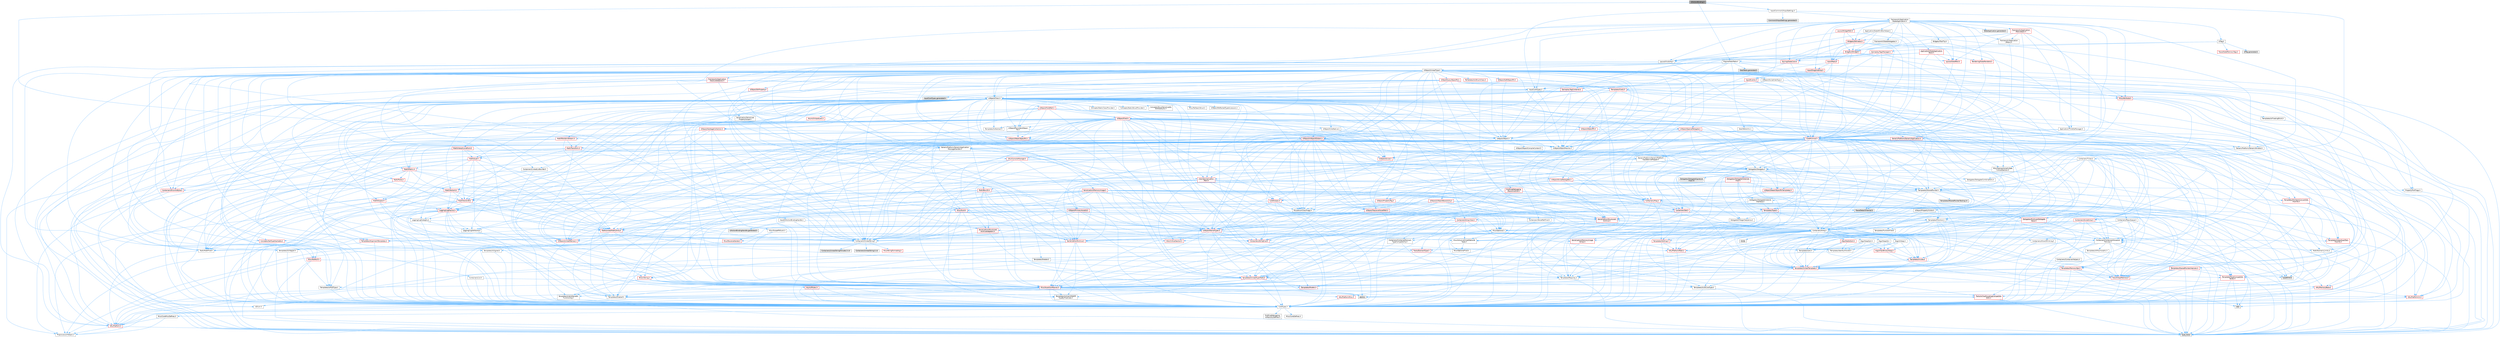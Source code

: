 digraph "UIActionBinding.h"
{
 // INTERACTIVE_SVG=YES
 // LATEX_PDF_SIZE
  bgcolor="transparent";
  edge [fontname=Helvetica,fontsize=10,labelfontname=Helvetica,labelfontsize=10];
  node [fontname=Helvetica,fontsize=10,shape=box,height=0.2,width=0.4];
  Node1 [id="Node000001",label="UIActionBinding.h",height=0.2,width=0.4,color="gray40", fillcolor="grey60", style="filled", fontcolor="black",tooltip=" "];
  Node1 -> Node2 [id="edge1_Node000001_Node000002",color="steelblue1",style="solid",tooltip=" "];
  Node2 [id="Node000002",label="Containers/Ticker.h",height=0.2,width=0.4,color="grey40", fillcolor="white", style="filled",URL="$d8/d8d/Ticker_8h.html",tooltip=" "];
  Node2 -> Node3 [id="edge2_Node000002_Node000003",color="steelblue1",style="solid",tooltip=" "];
  Node3 [id="Node000003",label="Containers/Array.h",height=0.2,width=0.4,color="grey40", fillcolor="white", style="filled",URL="$df/dd0/Array_8h.html",tooltip=" "];
  Node3 -> Node4 [id="edge3_Node000003_Node000004",color="steelblue1",style="solid",tooltip=" "];
  Node4 [id="Node000004",label="CoreTypes.h",height=0.2,width=0.4,color="grey40", fillcolor="white", style="filled",URL="$dc/dec/CoreTypes_8h.html",tooltip=" "];
  Node4 -> Node5 [id="edge4_Node000004_Node000005",color="steelblue1",style="solid",tooltip=" "];
  Node5 [id="Node000005",label="HAL/Platform.h",height=0.2,width=0.4,color="red", fillcolor="#FFF0F0", style="filled",URL="$d9/dd0/Platform_8h.html",tooltip=" "];
  Node5 -> Node8 [id="edge5_Node000005_Node000008",color="steelblue1",style="solid",tooltip=" "];
  Node8 [id="Node000008",label="type_traits",height=0.2,width=0.4,color="grey60", fillcolor="#E0E0E0", style="filled",tooltip=" "];
  Node5 -> Node9 [id="edge6_Node000005_Node000009",color="steelblue1",style="solid",tooltip=" "];
  Node9 [id="Node000009",label="PreprocessorHelpers.h",height=0.2,width=0.4,color="grey40", fillcolor="white", style="filled",URL="$db/ddb/PreprocessorHelpers_8h.html",tooltip=" "];
  Node4 -> Node15 [id="edge7_Node000004_Node000015",color="steelblue1",style="solid",tooltip=" "];
  Node15 [id="Node000015",label="ProfilingDebugging\l/UMemoryDefines.h",height=0.2,width=0.4,color="grey40", fillcolor="white", style="filled",URL="$d2/da2/UMemoryDefines_8h.html",tooltip=" "];
  Node4 -> Node16 [id="edge8_Node000004_Node000016",color="steelblue1",style="solid",tooltip=" "];
  Node16 [id="Node000016",label="Misc/CoreMiscDefines.h",height=0.2,width=0.4,color="grey40", fillcolor="white", style="filled",URL="$da/d38/CoreMiscDefines_8h.html",tooltip=" "];
  Node16 -> Node5 [id="edge9_Node000016_Node000005",color="steelblue1",style="solid",tooltip=" "];
  Node16 -> Node9 [id="edge10_Node000016_Node000009",color="steelblue1",style="solid",tooltip=" "];
  Node4 -> Node17 [id="edge11_Node000004_Node000017",color="steelblue1",style="solid",tooltip=" "];
  Node17 [id="Node000017",label="Misc/CoreDefines.h",height=0.2,width=0.4,color="grey40", fillcolor="white", style="filled",URL="$d3/dd2/CoreDefines_8h.html",tooltip=" "];
  Node3 -> Node18 [id="edge12_Node000003_Node000018",color="steelblue1",style="solid",tooltip=" "];
  Node18 [id="Node000018",label="Misc/AssertionMacros.h",height=0.2,width=0.4,color="red", fillcolor="#FFF0F0", style="filled",URL="$d0/dfa/AssertionMacros_8h.html",tooltip=" "];
  Node18 -> Node4 [id="edge13_Node000018_Node000004",color="steelblue1",style="solid",tooltip=" "];
  Node18 -> Node5 [id="edge14_Node000018_Node000005",color="steelblue1",style="solid",tooltip=" "];
  Node18 -> Node19 [id="edge15_Node000018_Node000019",color="steelblue1",style="solid",tooltip=" "];
  Node19 [id="Node000019",label="HAL/PlatformMisc.h",height=0.2,width=0.4,color="red", fillcolor="#FFF0F0", style="filled",URL="$d0/df5/PlatformMisc_8h.html",tooltip=" "];
  Node19 -> Node4 [id="edge16_Node000019_Node000004",color="steelblue1",style="solid",tooltip=" "];
  Node18 -> Node9 [id="edge17_Node000018_Node000009",color="steelblue1",style="solid",tooltip=" "];
  Node18 -> Node55 [id="edge18_Node000018_Node000055",color="steelblue1",style="solid",tooltip=" "];
  Node55 [id="Node000055",label="Templates/EnableIf.h",height=0.2,width=0.4,color="grey40", fillcolor="white", style="filled",URL="$d7/d60/EnableIf_8h.html",tooltip=" "];
  Node55 -> Node4 [id="edge19_Node000055_Node000004",color="steelblue1",style="solid",tooltip=" "];
  Node18 -> Node56 [id="edge20_Node000018_Node000056",color="steelblue1",style="solid",tooltip=" "];
  Node56 [id="Node000056",label="Templates/IsArrayOrRefOf\lTypeByPredicate.h",height=0.2,width=0.4,color="grey40", fillcolor="white", style="filled",URL="$d6/da1/IsArrayOrRefOfTypeByPredicate_8h.html",tooltip=" "];
  Node56 -> Node4 [id="edge21_Node000056_Node000004",color="steelblue1",style="solid",tooltip=" "];
  Node18 -> Node57 [id="edge22_Node000018_Node000057",color="steelblue1",style="solid",tooltip=" "];
  Node57 [id="Node000057",label="Templates/IsValidVariadic\lFunctionArg.h",height=0.2,width=0.4,color="grey40", fillcolor="white", style="filled",URL="$d0/dc8/IsValidVariadicFunctionArg_8h.html",tooltip=" "];
  Node57 -> Node4 [id="edge23_Node000057_Node000004",color="steelblue1",style="solid",tooltip=" "];
  Node57 -> Node58 [id="edge24_Node000057_Node000058",color="steelblue1",style="solid",tooltip=" "];
  Node58 [id="Node000058",label="IsEnum.h",height=0.2,width=0.4,color="grey40", fillcolor="white", style="filled",URL="$d4/de5/IsEnum_8h.html",tooltip=" "];
  Node57 -> Node8 [id="edge25_Node000057_Node000008",color="steelblue1",style="solid",tooltip=" "];
  Node18 -> Node59 [id="edge26_Node000018_Node000059",color="steelblue1",style="solid",tooltip=" "];
  Node59 [id="Node000059",label="Traits/IsCharEncodingCompatible\lWith.h",height=0.2,width=0.4,color="red", fillcolor="#FFF0F0", style="filled",URL="$df/dd1/IsCharEncodingCompatibleWith_8h.html",tooltip=" "];
  Node59 -> Node8 [id="edge27_Node000059_Node000008",color="steelblue1",style="solid",tooltip=" "];
  Node18 -> Node68 [id="edge28_Node000018_Node000068",color="steelblue1",style="solid",tooltip=" "];
  Node68 [id="Node000068",label="atomic",height=0.2,width=0.4,color="grey60", fillcolor="#E0E0E0", style="filled",tooltip=" "];
  Node3 -> Node69 [id="edge29_Node000003_Node000069",color="steelblue1",style="solid",tooltip=" "];
  Node69 [id="Node000069",label="Misc/IntrusiveUnsetOptional\lState.h",height=0.2,width=0.4,color="grey40", fillcolor="white", style="filled",URL="$d2/d0a/IntrusiveUnsetOptionalState_8h.html",tooltip=" "];
  Node69 -> Node70 [id="edge30_Node000069_Node000070",color="steelblue1",style="solid",tooltip=" "];
  Node70 [id="Node000070",label="Misc/OptionalFwd.h",height=0.2,width=0.4,color="grey40", fillcolor="white", style="filled",URL="$dc/d50/OptionalFwd_8h.html",tooltip=" "];
  Node3 -> Node71 [id="edge31_Node000003_Node000071",color="steelblue1",style="solid",tooltip=" "];
  Node71 [id="Node000071",label="Misc/ReverseIterate.h",height=0.2,width=0.4,color="red", fillcolor="#FFF0F0", style="filled",URL="$db/de3/ReverseIterate_8h.html",tooltip=" "];
  Node71 -> Node5 [id="edge32_Node000071_Node000005",color="steelblue1",style="solid",tooltip=" "];
  Node3 -> Node73 [id="edge33_Node000003_Node000073",color="steelblue1",style="solid",tooltip=" "];
  Node73 [id="Node000073",label="HAL/UnrealMemory.h",height=0.2,width=0.4,color="red", fillcolor="#FFF0F0", style="filled",URL="$d9/d96/UnrealMemory_8h.html",tooltip=" "];
  Node73 -> Node4 [id="edge34_Node000073_Node000004",color="steelblue1",style="solid",tooltip=" "];
  Node73 -> Node77 [id="edge35_Node000073_Node000077",color="steelblue1",style="solid",tooltip=" "];
  Node77 [id="Node000077",label="HAL/MemoryBase.h",height=0.2,width=0.4,color="red", fillcolor="#FFF0F0", style="filled",URL="$d6/d9f/MemoryBase_8h.html",tooltip=" "];
  Node77 -> Node4 [id="edge36_Node000077_Node000004",color="steelblue1",style="solid",tooltip=" "];
  Node77 -> Node31 [id="edge37_Node000077_Node000031",color="steelblue1",style="solid",tooltip=" "];
  Node31 [id="Node000031",label="HAL/PlatformCrt.h",height=0.2,width=0.4,color="red", fillcolor="#FFF0F0", style="filled",URL="$d8/d75/PlatformCrt_8h.html",tooltip=" "];
  Node31 -> Node32 [id="edge38_Node000031_Node000032",color="steelblue1",style="solid",tooltip=" "];
  Node32 [id="Node000032",label="new",height=0.2,width=0.4,color="grey60", fillcolor="#E0E0E0", style="filled",tooltip=" "];
  Node3 -> Node94 [id="edge39_Node000003_Node000094",color="steelblue1",style="solid",tooltip=" "];
  Node94 [id="Node000094",label="Templates/UnrealTypeTraits.h",height=0.2,width=0.4,color="red", fillcolor="#FFF0F0", style="filled",URL="$d2/d2d/UnrealTypeTraits_8h.html",tooltip=" "];
  Node94 -> Node4 [id="edge40_Node000094_Node000004",color="steelblue1",style="solid",tooltip=" "];
  Node94 -> Node18 [id="edge41_Node000094_Node000018",color="steelblue1",style="solid",tooltip=" "];
  Node94 -> Node55 [id="edge42_Node000094_Node000055",color="steelblue1",style="solid",tooltip=" "];
  Node94 -> Node58 [id="edge43_Node000094_Node000058",color="steelblue1",style="solid",tooltip=" "];
  Node94 -> Node96 [id="edge44_Node000094_Node000096",color="steelblue1",style="solid",tooltip=" "];
  Node96 [id="Node000096",label="Templates/Models.h",height=0.2,width=0.4,color="red", fillcolor="#FFF0F0", style="filled",URL="$d3/d0c/Models_8h.html",tooltip=" "];
  Node94 -> Node97 [id="edge45_Node000094_Node000097",color="steelblue1",style="solid",tooltip=" "];
  Node97 [id="Node000097",label="Templates/IsPODType.h",height=0.2,width=0.4,color="grey40", fillcolor="white", style="filled",URL="$d7/db1/IsPODType_8h.html",tooltip=" "];
  Node97 -> Node4 [id="edge46_Node000097_Node000004",color="steelblue1",style="solid",tooltip=" "];
  Node94 -> Node98 [id="edge47_Node000094_Node000098",color="steelblue1",style="solid",tooltip=" "];
  Node98 [id="Node000098",label="Templates/IsUECoreType.h",height=0.2,width=0.4,color="grey40", fillcolor="white", style="filled",URL="$d1/db8/IsUECoreType_8h.html",tooltip=" "];
  Node98 -> Node4 [id="edge48_Node000098_Node000004",color="steelblue1",style="solid",tooltip=" "];
  Node98 -> Node8 [id="edge49_Node000098_Node000008",color="steelblue1",style="solid",tooltip=" "];
  Node3 -> Node99 [id="edge50_Node000003_Node000099",color="steelblue1",style="solid",tooltip=" "];
  Node99 [id="Node000099",label="Templates/UnrealTemplate.h",height=0.2,width=0.4,color="red", fillcolor="#FFF0F0", style="filled",URL="$d4/d24/UnrealTemplate_8h.html",tooltip=" "];
  Node99 -> Node4 [id="edge51_Node000099_Node000004",color="steelblue1",style="solid",tooltip=" "];
  Node99 -> Node73 [id="edge52_Node000099_Node000073",color="steelblue1",style="solid",tooltip=" "];
  Node99 -> Node94 [id="edge53_Node000099_Node000094",color="steelblue1",style="solid",tooltip=" "];
  Node99 -> Node63 [id="edge54_Node000099_Node000063",color="steelblue1",style="solid",tooltip=" "];
  Node63 [id="Node000063",label="Templates/Requires.h",height=0.2,width=0.4,color="grey40", fillcolor="white", style="filled",URL="$dc/d96/Requires_8h.html",tooltip=" "];
  Node63 -> Node55 [id="edge55_Node000063_Node000055",color="steelblue1",style="solid",tooltip=" "];
  Node63 -> Node8 [id="edge56_Node000063_Node000008",color="steelblue1",style="solid",tooltip=" "];
  Node99 -> Node103 [id="edge57_Node000099_Node000103",color="steelblue1",style="solid",tooltip=" "];
  Node103 [id="Node000103",label="Templates/TypeCompatible\lBytes.h",height=0.2,width=0.4,color="red", fillcolor="#FFF0F0", style="filled",URL="$df/d0a/TypeCompatibleBytes_8h.html",tooltip=" "];
  Node103 -> Node4 [id="edge58_Node000103_Node000004",color="steelblue1",style="solid",tooltip=" "];
  Node103 -> Node32 [id="edge59_Node000103_Node000032",color="steelblue1",style="solid",tooltip=" "];
  Node103 -> Node8 [id="edge60_Node000103_Node000008",color="steelblue1",style="solid",tooltip=" "];
  Node99 -> Node8 [id="edge61_Node000099_Node000008",color="steelblue1",style="solid",tooltip=" "];
  Node3 -> Node105 [id="edge62_Node000003_Node000105",color="steelblue1",style="solid",tooltip=" "];
  Node105 [id="Node000105",label="Containers/AllowShrinking.h",height=0.2,width=0.4,color="grey40", fillcolor="white", style="filled",URL="$d7/d1a/AllowShrinking_8h.html",tooltip=" "];
  Node105 -> Node4 [id="edge63_Node000105_Node000004",color="steelblue1",style="solid",tooltip=" "];
  Node3 -> Node106 [id="edge64_Node000003_Node000106",color="steelblue1",style="solid",tooltip=" "];
  Node106 [id="Node000106",label="Containers/ContainerAllocation\lPolicies.h",height=0.2,width=0.4,color="grey40", fillcolor="white", style="filled",URL="$d7/dff/ContainerAllocationPolicies_8h.html",tooltip=" "];
  Node106 -> Node4 [id="edge65_Node000106_Node000004",color="steelblue1",style="solid",tooltip=" "];
  Node106 -> Node107 [id="edge66_Node000106_Node000107",color="steelblue1",style="solid",tooltip=" "];
  Node107 [id="Node000107",label="Containers/ContainerHelpers.h",height=0.2,width=0.4,color="grey40", fillcolor="white", style="filled",URL="$d7/d33/ContainerHelpers_8h.html",tooltip=" "];
  Node107 -> Node4 [id="edge67_Node000107_Node000004",color="steelblue1",style="solid",tooltip=" "];
  Node106 -> Node106 [id="edge68_Node000106_Node000106",color="steelblue1",style="solid",tooltip=" "];
  Node106 -> Node108 [id="edge69_Node000106_Node000108",color="steelblue1",style="solid",tooltip=" "];
  Node108 [id="Node000108",label="HAL/PlatformMath.h",height=0.2,width=0.4,color="red", fillcolor="#FFF0F0", style="filled",URL="$dc/d53/PlatformMath_8h.html",tooltip=" "];
  Node108 -> Node4 [id="edge70_Node000108_Node000004",color="steelblue1",style="solid",tooltip=" "];
  Node106 -> Node73 [id="edge71_Node000106_Node000073",color="steelblue1",style="solid",tooltip=" "];
  Node106 -> Node41 [id="edge72_Node000106_Node000041",color="steelblue1",style="solid",tooltip=" "];
  Node41 [id="Node000041",label="Math/NumericLimits.h",height=0.2,width=0.4,color="grey40", fillcolor="white", style="filled",URL="$df/d1b/NumericLimits_8h.html",tooltip=" "];
  Node41 -> Node4 [id="edge73_Node000041_Node000004",color="steelblue1",style="solid",tooltip=" "];
  Node106 -> Node18 [id="edge74_Node000106_Node000018",color="steelblue1",style="solid",tooltip=" "];
  Node106 -> Node116 [id="edge75_Node000106_Node000116",color="steelblue1",style="solid",tooltip=" "];
  Node116 [id="Node000116",label="Templates/IsPolymorphic.h",height=0.2,width=0.4,color="grey40", fillcolor="white", style="filled",URL="$dc/d20/IsPolymorphic_8h.html",tooltip=" "];
  Node106 -> Node117 [id="edge76_Node000106_Node000117",color="steelblue1",style="solid",tooltip=" "];
  Node117 [id="Node000117",label="Templates/MemoryOps.h",height=0.2,width=0.4,color="red", fillcolor="#FFF0F0", style="filled",URL="$db/dea/MemoryOps_8h.html",tooltip=" "];
  Node117 -> Node4 [id="edge77_Node000117_Node000004",color="steelblue1",style="solid",tooltip=" "];
  Node117 -> Node73 [id="edge78_Node000117_Node000073",color="steelblue1",style="solid",tooltip=" "];
  Node117 -> Node63 [id="edge79_Node000117_Node000063",color="steelblue1",style="solid",tooltip=" "];
  Node117 -> Node94 [id="edge80_Node000117_Node000094",color="steelblue1",style="solid",tooltip=" "];
  Node117 -> Node32 [id="edge81_Node000117_Node000032",color="steelblue1",style="solid",tooltip=" "];
  Node117 -> Node8 [id="edge82_Node000117_Node000008",color="steelblue1",style="solid",tooltip=" "];
  Node106 -> Node103 [id="edge83_Node000106_Node000103",color="steelblue1",style="solid",tooltip=" "];
  Node106 -> Node8 [id="edge84_Node000106_Node000008",color="steelblue1",style="solid",tooltip=" "];
  Node3 -> Node118 [id="edge85_Node000003_Node000118",color="steelblue1",style="solid",tooltip=" "];
  Node118 [id="Node000118",label="Containers/ContainerElement\lTypeCompatibility.h",height=0.2,width=0.4,color="grey40", fillcolor="white", style="filled",URL="$df/ddf/ContainerElementTypeCompatibility_8h.html",tooltip=" "];
  Node118 -> Node4 [id="edge86_Node000118_Node000004",color="steelblue1",style="solid",tooltip=" "];
  Node118 -> Node94 [id="edge87_Node000118_Node000094",color="steelblue1",style="solid",tooltip=" "];
  Node3 -> Node119 [id="edge88_Node000003_Node000119",color="steelblue1",style="solid",tooltip=" "];
  Node119 [id="Node000119",label="Serialization/Archive.h",height=0.2,width=0.4,color="red", fillcolor="#FFF0F0", style="filled",URL="$d7/d3b/Archive_8h.html",tooltip=" "];
  Node119 -> Node4 [id="edge89_Node000119_Node000004",color="steelblue1",style="solid",tooltip=" "];
  Node119 -> Node28 [id="edge90_Node000119_Node000028",color="steelblue1",style="solid",tooltip=" "];
  Node28 [id="Node000028",label="Math/MathFwd.h",height=0.2,width=0.4,color="grey40", fillcolor="white", style="filled",URL="$d2/d10/MathFwd_8h.html",tooltip=" "];
  Node28 -> Node5 [id="edge91_Node000028_Node000005",color="steelblue1",style="solid",tooltip=" "];
  Node119 -> Node18 [id="edge92_Node000119_Node000018",color="steelblue1",style="solid",tooltip=" "];
  Node119 -> Node55 [id="edge93_Node000119_Node000055",color="steelblue1",style="solid",tooltip=" "];
  Node119 -> Node56 [id="edge94_Node000119_Node000056",color="steelblue1",style="solid",tooltip=" "];
  Node119 -> Node113 [id="edge95_Node000119_Node000113",color="steelblue1",style="solid",tooltip=" "];
  Node113 [id="Node000113",label="Templates/IsSigned.h",height=0.2,width=0.4,color="grey40", fillcolor="white", style="filled",URL="$d8/dd8/IsSigned_8h.html",tooltip=" "];
  Node113 -> Node4 [id="edge96_Node000113_Node000004",color="steelblue1",style="solid",tooltip=" "];
  Node119 -> Node57 [id="edge97_Node000119_Node000057",color="steelblue1",style="solid",tooltip=" "];
  Node119 -> Node99 [id="edge98_Node000119_Node000099",color="steelblue1",style="solid",tooltip=" "];
  Node119 -> Node59 [id="edge99_Node000119_Node000059",color="steelblue1",style="solid",tooltip=" "];
  Node3 -> Node129 [id="edge100_Node000003_Node000129",color="steelblue1",style="solid",tooltip=" "];
  Node129 [id="Node000129",label="Serialization/MemoryImage\lWriter.h",height=0.2,width=0.4,color="red", fillcolor="#FFF0F0", style="filled",URL="$d0/d08/MemoryImageWriter_8h.html",tooltip=" "];
  Node129 -> Node4 [id="edge101_Node000129_Node000004",color="steelblue1",style="solid",tooltip=" "];
  Node3 -> Node143 [id="edge102_Node000003_Node000143",color="steelblue1",style="solid",tooltip=" "];
  Node143 [id="Node000143",label="Algo/Heapify.h",height=0.2,width=0.4,color="grey40", fillcolor="white", style="filled",URL="$d0/d2a/Heapify_8h.html",tooltip=" "];
  Node143 -> Node144 [id="edge103_Node000143_Node000144",color="steelblue1",style="solid",tooltip=" "];
  Node144 [id="Node000144",label="Algo/Impl/BinaryHeap.h",height=0.2,width=0.4,color="red", fillcolor="#FFF0F0", style="filled",URL="$d7/da3/Algo_2Impl_2BinaryHeap_8h.html",tooltip=" "];
  Node144 -> Node145 [id="edge104_Node000144_Node000145",color="steelblue1",style="solid",tooltip=" "];
  Node145 [id="Node000145",label="Templates/Invoke.h",height=0.2,width=0.4,color="red", fillcolor="#FFF0F0", style="filled",URL="$d7/deb/Invoke_8h.html",tooltip=" "];
  Node145 -> Node4 [id="edge105_Node000145_Node000004",color="steelblue1",style="solid",tooltip=" "];
  Node145 -> Node99 [id="edge106_Node000145_Node000099",color="steelblue1",style="solid",tooltip=" "];
  Node145 -> Node8 [id="edge107_Node000145_Node000008",color="steelblue1",style="solid",tooltip=" "];
  Node144 -> Node8 [id="edge108_Node000144_Node000008",color="steelblue1",style="solid",tooltip=" "];
  Node143 -> Node149 [id="edge109_Node000143_Node000149",color="steelblue1",style="solid",tooltip=" "];
  Node149 [id="Node000149",label="Templates/IdentityFunctor.h",height=0.2,width=0.4,color="grey40", fillcolor="white", style="filled",URL="$d7/d2e/IdentityFunctor_8h.html",tooltip=" "];
  Node149 -> Node5 [id="edge110_Node000149_Node000005",color="steelblue1",style="solid",tooltip=" "];
  Node143 -> Node145 [id="edge111_Node000143_Node000145",color="steelblue1",style="solid",tooltip=" "];
  Node143 -> Node150 [id="edge112_Node000143_Node000150",color="steelblue1",style="solid",tooltip=" "];
  Node150 [id="Node000150",label="Templates/Less.h",height=0.2,width=0.4,color="grey40", fillcolor="white", style="filled",URL="$de/dc8/Less_8h.html",tooltip=" "];
  Node150 -> Node4 [id="edge113_Node000150_Node000004",color="steelblue1",style="solid",tooltip=" "];
  Node150 -> Node99 [id="edge114_Node000150_Node000099",color="steelblue1",style="solid",tooltip=" "];
  Node143 -> Node99 [id="edge115_Node000143_Node000099",color="steelblue1",style="solid",tooltip=" "];
  Node3 -> Node151 [id="edge116_Node000003_Node000151",color="steelblue1",style="solid",tooltip=" "];
  Node151 [id="Node000151",label="Algo/HeapSort.h",height=0.2,width=0.4,color="grey40", fillcolor="white", style="filled",URL="$d3/d92/HeapSort_8h.html",tooltip=" "];
  Node151 -> Node144 [id="edge117_Node000151_Node000144",color="steelblue1",style="solid",tooltip=" "];
  Node151 -> Node149 [id="edge118_Node000151_Node000149",color="steelblue1",style="solid",tooltip=" "];
  Node151 -> Node150 [id="edge119_Node000151_Node000150",color="steelblue1",style="solid",tooltip=" "];
  Node151 -> Node99 [id="edge120_Node000151_Node000099",color="steelblue1",style="solid",tooltip=" "];
  Node3 -> Node152 [id="edge121_Node000003_Node000152",color="steelblue1",style="solid",tooltip=" "];
  Node152 [id="Node000152",label="Algo/IsHeap.h",height=0.2,width=0.4,color="grey40", fillcolor="white", style="filled",URL="$de/d32/IsHeap_8h.html",tooltip=" "];
  Node152 -> Node144 [id="edge122_Node000152_Node000144",color="steelblue1",style="solid",tooltip=" "];
  Node152 -> Node149 [id="edge123_Node000152_Node000149",color="steelblue1",style="solid",tooltip=" "];
  Node152 -> Node145 [id="edge124_Node000152_Node000145",color="steelblue1",style="solid",tooltip=" "];
  Node152 -> Node150 [id="edge125_Node000152_Node000150",color="steelblue1",style="solid",tooltip=" "];
  Node152 -> Node99 [id="edge126_Node000152_Node000099",color="steelblue1",style="solid",tooltip=" "];
  Node3 -> Node144 [id="edge127_Node000003_Node000144",color="steelblue1",style="solid",tooltip=" "];
  Node3 -> Node153 [id="edge128_Node000003_Node000153",color="steelblue1",style="solid",tooltip=" "];
  Node153 [id="Node000153",label="Algo/StableSort.h",height=0.2,width=0.4,color="red", fillcolor="#FFF0F0", style="filled",URL="$d7/d3c/StableSort_8h.html",tooltip=" "];
  Node153 -> Node149 [id="edge129_Node000153_Node000149",color="steelblue1",style="solid",tooltip=" "];
  Node153 -> Node145 [id="edge130_Node000153_Node000145",color="steelblue1",style="solid",tooltip=" "];
  Node153 -> Node150 [id="edge131_Node000153_Node000150",color="steelblue1",style="solid",tooltip=" "];
  Node153 -> Node99 [id="edge132_Node000153_Node000099",color="steelblue1",style="solid",tooltip=" "];
  Node3 -> Node156 [id="edge133_Node000003_Node000156",color="steelblue1",style="solid",tooltip=" "];
  Node156 [id="Node000156",label="Concepts/GetTypeHashable.h",height=0.2,width=0.4,color="red", fillcolor="#FFF0F0", style="filled",URL="$d3/da2/GetTypeHashable_8h.html",tooltip=" "];
  Node156 -> Node4 [id="edge134_Node000156_Node000004",color="steelblue1",style="solid",tooltip=" "];
  Node3 -> Node149 [id="edge135_Node000003_Node000149",color="steelblue1",style="solid",tooltip=" "];
  Node3 -> Node145 [id="edge136_Node000003_Node000145",color="steelblue1",style="solid",tooltip=" "];
  Node3 -> Node150 [id="edge137_Node000003_Node000150",color="steelblue1",style="solid",tooltip=" "];
  Node3 -> Node157 [id="edge138_Node000003_Node000157",color="steelblue1",style="solid",tooltip=" "];
  Node157 [id="Node000157",label="Templates/LosesQualifiers\lFromTo.h",height=0.2,width=0.4,color="red", fillcolor="#FFF0F0", style="filled",URL="$d2/db3/LosesQualifiersFromTo_8h.html",tooltip=" "];
  Node157 -> Node8 [id="edge139_Node000157_Node000008",color="steelblue1",style="solid",tooltip=" "];
  Node3 -> Node63 [id="edge140_Node000003_Node000063",color="steelblue1",style="solid",tooltip=" "];
  Node3 -> Node158 [id="edge141_Node000003_Node000158",color="steelblue1",style="solid",tooltip=" "];
  Node158 [id="Node000158",label="Templates/Sorting.h",height=0.2,width=0.4,color="red", fillcolor="#FFF0F0", style="filled",URL="$d3/d9e/Sorting_8h.html",tooltip=" "];
  Node158 -> Node4 [id="edge142_Node000158_Node000004",color="steelblue1",style="solid",tooltip=" "];
  Node158 -> Node108 [id="edge143_Node000158_Node000108",color="steelblue1",style="solid",tooltip=" "];
  Node158 -> Node150 [id="edge144_Node000158_Node000150",color="steelblue1",style="solid",tooltip=" "];
  Node3 -> Node162 [id="edge145_Node000003_Node000162",color="steelblue1",style="solid",tooltip=" "];
  Node162 [id="Node000162",label="Templates/AlignmentTemplates.h",height=0.2,width=0.4,color="red", fillcolor="#FFF0F0", style="filled",URL="$dd/d32/AlignmentTemplates_8h.html",tooltip=" "];
  Node162 -> Node4 [id="edge146_Node000162_Node000004",color="steelblue1",style="solid",tooltip=" "];
  Node162 -> Node84 [id="edge147_Node000162_Node000084",color="steelblue1",style="solid",tooltip=" "];
  Node84 [id="Node000084",label="Templates/IsIntegral.h",height=0.2,width=0.4,color="grey40", fillcolor="white", style="filled",URL="$da/d64/IsIntegral_8h.html",tooltip=" "];
  Node84 -> Node4 [id="edge148_Node000084_Node000004",color="steelblue1",style="solid",tooltip=" "];
  Node3 -> Node22 [id="edge149_Node000003_Node000022",color="steelblue1",style="solid",tooltip=" "];
  Node22 [id="Node000022",label="Traits/ElementType.h",height=0.2,width=0.4,color="red", fillcolor="#FFF0F0", style="filled",URL="$d5/d4f/ElementType_8h.html",tooltip=" "];
  Node22 -> Node5 [id="edge150_Node000022_Node000005",color="steelblue1",style="solid",tooltip=" "];
  Node22 -> Node8 [id="edge151_Node000022_Node000008",color="steelblue1",style="solid",tooltip=" "];
  Node3 -> Node114 [id="edge152_Node000003_Node000114",color="steelblue1",style="solid",tooltip=" "];
  Node114 [id="Node000114",label="limits",height=0.2,width=0.4,color="grey60", fillcolor="#E0E0E0", style="filled",tooltip=" "];
  Node3 -> Node8 [id="edge153_Node000003_Node000008",color="steelblue1",style="solid",tooltip=" "];
  Node2 -> Node106 [id="edge154_Node000002_Node000106",color="steelblue1",style="solid",tooltip=" "];
  Node2 -> Node163 [id="edge155_Node000002_Node000163",color="steelblue1",style="solid",tooltip=" "];
  Node163 [id="Node000163",label="Containers/MpscQueue.h",height=0.2,width=0.4,color="grey40", fillcolor="white", style="filled",URL="$dc/dd4/MpscQueue_8h.html",tooltip=" "];
  Node163 -> Node4 [id="edge156_Node000163_Node000004",color="steelblue1",style="solid",tooltip=" "];
  Node163 -> Node117 [id="edge157_Node000163_Node000117",color="steelblue1",style="solid",tooltip=" "];
  Node163 -> Node103 [id="edge158_Node000163_Node000103",color="steelblue1",style="solid",tooltip=" "];
  Node163 -> Node99 [id="edge159_Node000163_Node000099",color="steelblue1",style="solid",tooltip=" "];
  Node163 -> Node164 [id="edge160_Node000163_Node000164",color="steelblue1",style="solid",tooltip=" "];
  Node164 [id="Node000164",label="Misc/Optional.h",height=0.2,width=0.4,color="grey40", fillcolor="white", style="filled",URL="$d2/dae/Optional_8h.html",tooltip=" "];
  Node164 -> Node4 [id="edge161_Node000164_Node000004",color="steelblue1",style="solid",tooltip=" "];
  Node164 -> Node18 [id="edge162_Node000164_Node000018",color="steelblue1",style="solid",tooltip=" "];
  Node164 -> Node69 [id="edge163_Node000164_Node000069",color="steelblue1",style="solid",tooltip=" "];
  Node164 -> Node70 [id="edge164_Node000164_Node000070",color="steelblue1",style="solid",tooltip=" "];
  Node164 -> Node117 [id="edge165_Node000164_Node000117",color="steelblue1",style="solid",tooltip=" "];
  Node164 -> Node99 [id="edge166_Node000164_Node000099",color="steelblue1",style="solid",tooltip=" "];
  Node164 -> Node119 [id="edge167_Node000164_Node000119",color="steelblue1",style="solid",tooltip=" "];
  Node163 -> Node68 [id="edge168_Node000163_Node000068",color="steelblue1",style="solid",tooltip=" "];
  Node2 -> Node4 [id="edge169_Node000002_Node000004",color="steelblue1",style="solid",tooltip=" "];
  Node2 -> Node165 [id="edge170_Node000002_Node000165",color="steelblue1",style="solid",tooltip=" "];
  Node165 [id="Node000165",label="Delegates/Delegate.h",height=0.2,width=0.4,color="grey40", fillcolor="white", style="filled",URL="$d4/d80/Delegate_8h.html",tooltip=" "];
  Node165 -> Node4 [id="edge171_Node000165_Node000004",color="steelblue1",style="solid",tooltip=" "];
  Node165 -> Node18 [id="edge172_Node000165_Node000018",color="steelblue1",style="solid",tooltip=" "];
  Node165 -> Node166 [id="edge173_Node000165_Node000166",color="steelblue1",style="solid",tooltip=" "];
  Node166 [id="Node000166",label="UObject/NameTypes.h",height=0.2,width=0.4,color="red", fillcolor="#FFF0F0", style="filled",URL="$d6/d35/NameTypes_8h.html",tooltip=" "];
  Node166 -> Node4 [id="edge174_Node000166_Node000004",color="steelblue1",style="solid",tooltip=" "];
  Node166 -> Node18 [id="edge175_Node000166_Node000018",color="steelblue1",style="solid",tooltip=" "];
  Node166 -> Node73 [id="edge176_Node000166_Node000073",color="steelblue1",style="solid",tooltip=" "];
  Node166 -> Node94 [id="edge177_Node000166_Node000094",color="steelblue1",style="solid",tooltip=" "];
  Node166 -> Node99 [id="edge178_Node000166_Node000099",color="steelblue1",style="solid",tooltip=" "];
  Node166 -> Node167 [id="edge179_Node000166_Node000167",color="steelblue1",style="solid",tooltip=" "];
  Node167 [id="Node000167",label="Containers/UnrealString.h",height=0.2,width=0.4,color="grey40", fillcolor="white", style="filled",URL="$d5/dba/UnrealString_8h.html",tooltip=" "];
  Node167 -> Node168 [id="edge180_Node000167_Node000168",color="steelblue1",style="solid",tooltip=" "];
  Node168 [id="Node000168",label="Containers/UnrealStringIncludes.h.inl",height=0.2,width=0.4,color="grey60", fillcolor="#E0E0E0", style="filled",tooltip=" "];
  Node167 -> Node169 [id="edge181_Node000167_Node000169",color="steelblue1",style="solid",tooltip=" "];
  Node169 [id="Node000169",label="Containers/UnrealString.h.inl",height=0.2,width=0.4,color="grey60", fillcolor="#E0E0E0", style="filled",tooltip=" "];
  Node167 -> Node170 [id="edge182_Node000167_Node000170",color="steelblue1",style="solid",tooltip=" "];
  Node170 [id="Node000170",label="Misc/StringFormatArg.h",height=0.2,width=0.4,color="red", fillcolor="#FFF0F0", style="filled",URL="$d2/d16/StringFormatArg_8h.html",tooltip=" "];
  Node166 -> Node171 [id="edge183_Node000166_Node000171",color="steelblue1",style="solid",tooltip=" "];
  Node171 [id="Node000171",label="HAL/CriticalSection.h",height=0.2,width=0.4,color="red", fillcolor="#FFF0F0", style="filled",URL="$d6/d90/CriticalSection_8h.html",tooltip=" "];
  Node166 -> Node21 [id="edge184_Node000166_Node000021",color="steelblue1",style="solid",tooltip=" "];
  Node21 [id="Node000021",label="Containers/StringFwd.h",height=0.2,width=0.4,color="red", fillcolor="#FFF0F0", style="filled",URL="$df/d37/StringFwd_8h.html",tooltip=" "];
  Node21 -> Node4 [id="edge185_Node000021_Node000004",color="steelblue1",style="solid",tooltip=" "];
  Node21 -> Node22 [id="edge186_Node000021_Node000022",color="steelblue1",style="solid",tooltip=" "];
  Node166 -> Node176 [id="edge187_Node000166_Node000176",color="steelblue1",style="solid",tooltip=" "];
  Node176 [id="Node000176",label="UObject/UnrealNames.h",height=0.2,width=0.4,color="red", fillcolor="#FFF0F0", style="filled",URL="$d8/db1/UnrealNames_8h.html",tooltip=" "];
  Node176 -> Node4 [id="edge188_Node000176_Node000004",color="steelblue1",style="solid",tooltip=" "];
  Node166 -> Node69 [id="edge189_Node000166_Node000069",color="steelblue1",style="solid",tooltip=" "];
  Node165 -> Node184 [id="edge190_Node000165_Node000184",color="steelblue1",style="solid",tooltip=" "];
  Node184 [id="Node000184",label="Templates/SharedPointer.h",height=0.2,width=0.4,color="grey40", fillcolor="white", style="filled",URL="$d2/d17/SharedPointer_8h.html",tooltip=" "];
  Node184 -> Node4 [id="edge191_Node000184_Node000004",color="steelblue1",style="solid",tooltip=" "];
  Node184 -> Node69 [id="edge192_Node000184_Node000069",color="steelblue1",style="solid",tooltip=" "];
  Node184 -> Node185 [id="edge193_Node000184_Node000185",color="steelblue1",style="solid",tooltip=" "];
  Node185 [id="Node000185",label="Templates/PointerIsConvertible\lFromTo.h",height=0.2,width=0.4,color="red", fillcolor="#FFF0F0", style="filled",URL="$d6/d65/PointerIsConvertibleFromTo_8h.html",tooltip=" "];
  Node185 -> Node4 [id="edge194_Node000185_Node000004",color="steelblue1",style="solid",tooltip=" "];
  Node185 -> Node157 [id="edge195_Node000185_Node000157",color="steelblue1",style="solid",tooltip=" "];
  Node185 -> Node8 [id="edge196_Node000185_Node000008",color="steelblue1",style="solid",tooltip=" "];
  Node184 -> Node18 [id="edge197_Node000184_Node000018",color="steelblue1",style="solid",tooltip=" "];
  Node184 -> Node73 [id="edge198_Node000184_Node000073",color="steelblue1",style="solid",tooltip=" "];
  Node184 -> Node3 [id="edge199_Node000184_Node000003",color="steelblue1",style="solid",tooltip=" "];
  Node184 -> Node186 [id="edge200_Node000184_Node000186",color="steelblue1",style="solid",tooltip=" "];
  Node186 [id="Node000186",label="Containers/Map.h",height=0.2,width=0.4,color="red", fillcolor="#FFF0F0", style="filled",URL="$df/d79/Map_8h.html",tooltip=" "];
  Node186 -> Node4 [id="edge201_Node000186_Node000004",color="steelblue1",style="solid",tooltip=" "];
  Node186 -> Node118 [id="edge202_Node000186_Node000118",color="steelblue1",style="solid",tooltip=" "];
  Node186 -> Node188 [id="edge203_Node000186_Node000188",color="steelblue1",style="solid",tooltip=" "];
  Node188 [id="Node000188",label="Containers/Set.h",height=0.2,width=0.4,color="red", fillcolor="#FFF0F0", style="filled",URL="$d4/d45/Set_8h.html",tooltip=" "];
  Node188 -> Node106 [id="edge204_Node000188_Node000106",color="steelblue1",style="solid",tooltip=" "];
  Node188 -> Node118 [id="edge205_Node000188_Node000118",color="steelblue1",style="solid",tooltip=" "];
  Node188 -> Node161 [id="edge206_Node000188_Node000161",color="steelblue1",style="solid",tooltip=" "];
  Node161 [id="Node000161",label="Math/UnrealMathUtility.h",height=0.2,width=0.4,color="red", fillcolor="#FFF0F0", style="filled",URL="$db/db8/UnrealMathUtility_8h.html",tooltip=" "];
  Node161 -> Node4 [id="edge207_Node000161_Node000004",color="steelblue1",style="solid",tooltip=" "];
  Node161 -> Node18 [id="edge208_Node000161_Node000018",color="steelblue1",style="solid",tooltip=" "];
  Node161 -> Node108 [id="edge209_Node000161_Node000108",color="steelblue1",style="solid",tooltip=" "];
  Node161 -> Node28 [id="edge210_Node000161_Node000028",color="steelblue1",style="solid",tooltip=" "];
  Node161 -> Node63 [id="edge211_Node000161_Node000063",color="steelblue1",style="solid",tooltip=" "];
  Node188 -> Node18 [id="edge212_Node000188_Node000018",color="steelblue1",style="solid",tooltip=" "];
  Node188 -> Node129 [id="edge213_Node000188_Node000129",color="steelblue1",style="solid",tooltip=" "];
  Node188 -> Node193 [id="edge214_Node000188_Node000193",color="steelblue1",style="solid",tooltip=" "];
  Node193 [id="Node000193",label="Serialization/Structured\lArchive.h",height=0.2,width=0.4,color="red", fillcolor="#FFF0F0", style="filled",URL="$d9/d1e/StructuredArchive_8h.html",tooltip=" "];
  Node193 -> Node3 [id="edge215_Node000193_Node000003",color="steelblue1",style="solid",tooltip=" "];
  Node193 -> Node106 [id="edge216_Node000193_Node000106",color="steelblue1",style="solid",tooltip=" "];
  Node193 -> Node4 [id="edge217_Node000193_Node000004",color="steelblue1",style="solid",tooltip=" "];
  Node193 -> Node119 [id="edge218_Node000193_Node000119",color="steelblue1",style="solid",tooltip=" "];
  Node193 -> Node197 [id="edge219_Node000193_Node000197",color="steelblue1",style="solid",tooltip=" "];
  Node197 [id="Node000197",label="Serialization/Structured\lArchiveAdapters.h",height=0.2,width=0.4,color="red", fillcolor="#FFF0F0", style="filled",URL="$d3/de1/StructuredArchiveAdapters_8h.html",tooltip=" "];
  Node197 -> Node4 [id="edge220_Node000197_Node000004",color="steelblue1",style="solid",tooltip=" "];
  Node197 -> Node96 [id="edge221_Node000197_Node000096",color="steelblue1",style="solid",tooltip=" "];
  Node188 -> Node208 [id="edge222_Node000188_Node000208",color="steelblue1",style="solid",tooltip=" "];
  Node208 [id="Node000208",label="Templates/Function.h",height=0.2,width=0.4,color="grey40", fillcolor="white", style="filled",URL="$df/df5/Function_8h.html",tooltip=" "];
  Node208 -> Node4 [id="edge223_Node000208_Node000004",color="steelblue1",style="solid",tooltip=" "];
  Node208 -> Node18 [id="edge224_Node000208_Node000018",color="steelblue1",style="solid",tooltip=" "];
  Node208 -> Node69 [id="edge225_Node000208_Node000069",color="steelblue1",style="solid",tooltip=" "];
  Node208 -> Node73 [id="edge226_Node000208_Node000073",color="steelblue1",style="solid",tooltip=" "];
  Node208 -> Node209 [id="edge227_Node000208_Node000209",color="steelblue1",style="solid",tooltip=" "];
  Node209 [id="Node000209",label="Templates/FunctionFwd.h",height=0.2,width=0.4,color="grey40", fillcolor="white", style="filled",URL="$d6/d54/FunctionFwd_8h.html",tooltip=" "];
  Node208 -> Node94 [id="edge228_Node000208_Node000094",color="steelblue1",style="solid",tooltip=" "];
  Node208 -> Node145 [id="edge229_Node000208_Node000145",color="steelblue1",style="solid",tooltip=" "];
  Node208 -> Node99 [id="edge230_Node000208_Node000099",color="steelblue1",style="solid",tooltip=" "];
  Node208 -> Node63 [id="edge231_Node000208_Node000063",color="steelblue1",style="solid",tooltip=" "];
  Node208 -> Node161 [id="edge232_Node000208_Node000161",color="steelblue1",style="solid",tooltip=" "];
  Node208 -> Node32 [id="edge233_Node000208_Node000032",color="steelblue1",style="solid",tooltip=" "];
  Node208 -> Node8 [id="edge234_Node000208_Node000008",color="steelblue1",style="solid",tooltip=" "];
  Node188 -> Node158 [id="edge235_Node000188_Node000158",color="steelblue1",style="solid",tooltip=" "];
  Node188 -> Node99 [id="edge236_Node000188_Node000099",color="steelblue1",style="solid",tooltip=" "];
  Node188 -> Node8 [id="edge237_Node000188_Node000008",color="steelblue1",style="solid",tooltip=" "];
  Node186 -> Node167 [id="edge238_Node000186_Node000167",color="steelblue1",style="solid",tooltip=" "];
  Node186 -> Node18 [id="edge239_Node000186_Node000018",color="steelblue1",style="solid",tooltip=" "];
  Node186 -> Node208 [id="edge240_Node000186_Node000208",color="steelblue1",style="solid",tooltip=" "];
  Node186 -> Node158 [id="edge241_Node000186_Node000158",color="steelblue1",style="solid",tooltip=" "];
  Node186 -> Node211 [id="edge242_Node000186_Node000211",color="steelblue1",style="solid",tooltip=" "];
  Node211 [id="Node000211",label="Templates/Tuple.h",height=0.2,width=0.4,color="red", fillcolor="#FFF0F0", style="filled",URL="$d2/d4f/Tuple_8h.html",tooltip=" "];
  Node211 -> Node4 [id="edge243_Node000211_Node000004",color="steelblue1",style="solid",tooltip=" "];
  Node211 -> Node99 [id="edge244_Node000211_Node000099",color="steelblue1",style="solid",tooltip=" "];
  Node211 -> Node212 [id="edge245_Node000211_Node000212",color="steelblue1",style="solid",tooltip=" "];
  Node212 [id="Node000212",label="Delegates/IntegerSequence.h",height=0.2,width=0.4,color="grey40", fillcolor="white", style="filled",URL="$d2/dcc/IntegerSequence_8h.html",tooltip=" "];
  Node212 -> Node4 [id="edge246_Node000212_Node000004",color="steelblue1",style="solid",tooltip=" "];
  Node211 -> Node145 [id="edge247_Node000211_Node000145",color="steelblue1",style="solid",tooltip=" "];
  Node211 -> Node193 [id="edge248_Node000211_Node000193",color="steelblue1",style="solid",tooltip=" "];
  Node211 -> Node63 [id="edge249_Node000211_Node000063",color="steelblue1",style="solid",tooltip=" "];
  Node211 -> Node8 [id="edge250_Node000211_Node000008",color="steelblue1",style="solid",tooltip=" "];
  Node186 -> Node99 [id="edge251_Node000186_Node000099",color="steelblue1",style="solid",tooltip=" "];
  Node186 -> Node94 [id="edge252_Node000186_Node000094",color="steelblue1",style="solid",tooltip=" "];
  Node186 -> Node8 [id="edge253_Node000186_Node000008",color="steelblue1",style="solid",tooltip=" "];
  Node184 -> Node214 [id="edge254_Node000184_Node000214",color="steelblue1",style="solid",tooltip=" "];
  Node214 [id="Node000214",label="CoreGlobals.h",height=0.2,width=0.4,color="red", fillcolor="#FFF0F0", style="filled",URL="$d5/d8c/CoreGlobals_8h.html",tooltip=" "];
  Node214 -> Node167 [id="edge255_Node000214_Node000167",color="steelblue1",style="solid",tooltip=" "];
  Node214 -> Node4 [id="edge256_Node000214_Node000004",color="steelblue1",style="solid",tooltip=" "];
  Node214 -> Node218 [id="edge257_Node000214_Node000218",color="steelblue1",style="solid",tooltip=" "];
  Node218 [id="Node000218",label="Logging/LogMacros.h",height=0.2,width=0.4,color="red", fillcolor="#FFF0F0", style="filled",URL="$d0/d16/LogMacros_8h.html",tooltip=" "];
  Node218 -> Node167 [id="edge258_Node000218_Node000167",color="steelblue1",style="solid",tooltip=" "];
  Node218 -> Node4 [id="edge259_Node000218_Node000004",color="steelblue1",style="solid",tooltip=" "];
  Node218 -> Node9 [id="edge260_Node000218_Node000009",color="steelblue1",style="solid",tooltip=" "];
  Node218 -> Node219 [id="edge261_Node000218_Node000219",color="steelblue1",style="solid",tooltip=" "];
  Node219 [id="Node000219",label="Logging/LogCategory.h",height=0.2,width=0.4,color="grey40", fillcolor="white", style="filled",URL="$d9/d36/LogCategory_8h.html",tooltip=" "];
  Node219 -> Node4 [id="edge262_Node000219_Node000004",color="steelblue1",style="solid",tooltip=" "];
  Node219 -> Node80 [id="edge263_Node000219_Node000080",color="steelblue1",style="solid",tooltip=" "];
  Node80 [id="Node000080",label="Logging/LogVerbosity.h",height=0.2,width=0.4,color="grey40", fillcolor="white", style="filled",URL="$d2/d8f/LogVerbosity_8h.html",tooltip=" "];
  Node80 -> Node4 [id="edge264_Node000080_Node000004",color="steelblue1",style="solid",tooltip=" "];
  Node219 -> Node166 [id="edge265_Node000219_Node000166",color="steelblue1",style="solid",tooltip=" "];
  Node218 -> Node80 [id="edge266_Node000218_Node000080",color="steelblue1",style="solid",tooltip=" "];
  Node218 -> Node18 [id="edge267_Node000218_Node000018",color="steelblue1",style="solid",tooltip=" "];
  Node218 -> Node55 [id="edge268_Node000218_Node000055",color="steelblue1",style="solid",tooltip=" "];
  Node218 -> Node56 [id="edge269_Node000218_Node000056",color="steelblue1",style="solid",tooltip=" "];
  Node218 -> Node57 [id="edge270_Node000218_Node000057",color="steelblue1",style="solid",tooltip=" "];
  Node218 -> Node59 [id="edge271_Node000218_Node000059",color="steelblue1",style="solid",tooltip=" "];
  Node218 -> Node8 [id="edge272_Node000218_Node000008",color="steelblue1",style="solid",tooltip=" "];
  Node214 -> Node43 [id="edge273_Node000214_Node000043",color="steelblue1",style="solid",tooltip=" "];
  Node43 [id="Node000043",label="Misc/EnumClassFlags.h",height=0.2,width=0.4,color="grey40", fillcolor="white", style="filled",URL="$d8/de7/EnumClassFlags_8h.html",tooltip=" "];
  Node214 -> Node166 [id="edge274_Node000214_Node000166",color="steelblue1",style="solid",tooltip=" "];
  Node214 -> Node68 [id="edge275_Node000214_Node000068",color="steelblue1",style="solid",tooltip=" "];
  Node184 -> Node222 [id="edge276_Node000184_Node000222",color="steelblue1",style="solid",tooltip=" "];
  Node222 [id="Node000222",label="Templates/SharedPointerInternals.h",height=0.2,width=0.4,color="red", fillcolor="#FFF0F0", style="filled",URL="$de/d3a/SharedPointerInternals_8h.html",tooltip=" "];
  Node222 -> Node4 [id="edge277_Node000222_Node000004",color="steelblue1",style="solid",tooltip=" "];
  Node222 -> Node73 [id="edge278_Node000222_Node000073",color="steelblue1",style="solid",tooltip=" "];
  Node222 -> Node18 [id="edge279_Node000222_Node000018",color="steelblue1",style="solid",tooltip=" "];
  Node222 -> Node103 [id="edge280_Node000222_Node000103",color="steelblue1",style="solid",tooltip=" "];
  Node222 -> Node224 [id="edge281_Node000222_Node000224",color="steelblue1",style="solid",tooltip=" "];
  Node224 [id="Node000224",label="AutoRTFM.h",height=0.2,width=0.4,color="grey60", fillcolor="#E0E0E0", style="filled",tooltip=" "];
  Node222 -> Node68 [id="edge282_Node000222_Node000068",color="steelblue1",style="solid",tooltip=" "];
  Node222 -> Node8 [id="edge283_Node000222_Node000008",color="steelblue1",style="solid",tooltip=" "];
  Node184 -> Node225 [id="edge284_Node000184_Node000225",color="steelblue1",style="solid",tooltip=" "];
  Node225 [id="Node000225",label="Templates/SharedPointerTesting.inl",height=0.2,width=0.4,color="grey60", fillcolor="#E0E0E0", style="filled",tooltip=" "];
  Node165 -> Node226 [id="edge285_Node000165_Node000226",color="steelblue1",style="solid",tooltip=" "];
  Node226 [id="Node000226",label="UObject/WeakObjectPtrTemplates.h",height=0.2,width=0.4,color="red", fillcolor="#FFF0F0", style="filled",URL="$d8/d3b/WeakObjectPtrTemplates_8h.html",tooltip=" "];
  Node226 -> Node4 [id="edge286_Node000226_Node000004",color="steelblue1",style="solid",tooltip=" "];
  Node226 -> Node157 [id="edge287_Node000226_Node000157",color="steelblue1",style="solid",tooltip=" "];
  Node226 -> Node63 [id="edge288_Node000226_Node000063",color="steelblue1",style="solid",tooltip=" "];
  Node226 -> Node186 [id="edge289_Node000226_Node000186",color="steelblue1",style="solid",tooltip=" "];
  Node226 -> Node8 [id="edge290_Node000226_Node000008",color="steelblue1",style="solid",tooltip=" "];
  Node165 -> Node229 [id="edge291_Node000165_Node000229",color="steelblue1",style="solid",tooltip=" "];
  Node229 [id="Node000229",label="Delegates/MulticastDelegate\lBase.h",height=0.2,width=0.4,color="red", fillcolor="#FFF0F0", style="filled",URL="$db/d16/MulticastDelegateBase_8h.html",tooltip=" "];
  Node229 -> Node224 [id="edge292_Node000229_Node000224",color="steelblue1",style="solid",tooltip=" "];
  Node229 -> Node4 [id="edge293_Node000229_Node000004",color="steelblue1",style="solid",tooltip=" "];
  Node229 -> Node106 [id="edge294_Node000229_Node000106",color="steelblue1",style="solid",tooltip=" "];
  Node229 -> Node3 [id="edge295_Node000229_Node000003",color="steelblue1",style="solid",tooltip=" "];
  Node229 -> Node161 [id="edge296_Node000229_Node000161",color="steelblue1",style="solid",tooltip=" "];
  Node165 -> Node212 [id="edge297_Node000165_Node000212",color="steelblue1",style="solid",tooltip=" "];
  Node165 -> Node224 [id="edge298_Node000165_Node000224",color="steelblue1",style="solid",tooltip=" "];
  Node165 -> Node240 [id="edge299_Node000165_Node000240",color="steelblue1",style="solid",tooltip=" "];
  Node240 [id="Node000240",label="Delegates/DelegateInstance\lInterface.h",height=0.2,width=0.4,color="grey40", fillcolor="white", style="filled",URL="$de/d82/DelegateInstanceInterface_8h.html",tooltip=" "];
  Node240 -> Node18 [id="edge300_Node000240_Node000018",color="steelblue1",style="solid",tooltip=" "];
  Node240 -> Node103 [id="edge301_Node000240_Node000103",color="steelblue1",style="solid",tooltip=" "];
  Node240 -> Node211 [id="edge302_Node000240_Node000211",color="steelblue1",style="solid",tooltip=" "];
  Node165 -> Node241 [id="edge303_Node000165_Node000241",color="steelblue1",style="solid",tooltip=" "];
  Node241 [id="Node000241",label="Delegates/DelegateInstances\lImpl.h",height=0.2,width=0.4,color="red", fillcolor="#FFF0F0", style="filled",URL="$d5/dc6/DelegateInstancesImpl_8h.html",tooltip=" "];
  Node241 -> Node4 [id="edge304_Node000241_Node000004",color="steelblue1",style="solid",tooltip=" "];
  Node241 -> Node240 [id="edge305_Node000241_Node000240",color="steelblue1",style="solid",tooltip=" "];
  Node241 -> Node18 [id="edge306_Node000241_Node000018",color="steelblue1",style="solid",tooltip=" "];
  Node241 -> Node184 [id="edge307_Node000241_Node000184",color="steelblue1",style="solid",tooltip=" "];
  Node241 -> Node211 [id="edge308_Node000241_Node000211",color="steelblue1",style="solid",tooltip=" "];
  Node241 -> Node94 [id="edge309_Node000241_Node000094",color="steelblue1",style="solid",tooltip=" "];
  Node241 -> Node166 [id="edge310_Node000241_Node000166",color="steelblue1",style="solid",tooltip=" "];
  Node241 -> Node226 [id="edge311_Node000241_Node000226",color="steelblue1",style="solid",tooltip=" "];
  Node165 -> Node242 [id="edge312_Node000165_Node000242",color="steelblue1",style="solid",tooltip=" "];
  Node242 [id="Node000242",label="Delegates/DelegateSignature\lImpl.inl",height=0.2,width=0.4,color="grey60", fillcolor="#E0E0E0", style="filled",tooltip=" "];
  Node165 -> Node243 [id="edge313_Node000165_Node000243",color="steelblue1",style="solid",tooltip=" "];
  Node243 [id="Node000243",label="Delegates/DelegateCombinations.h",height=0.2,width=0.4,color="grey40", fillcolor="white", style="filled",URL="$d3/d23/DelegateCombinations_8h.html",tooltip=" "];
  Node2 -> Node208 [id="edge314_Node000002_Node000208",color="steelblue1",style="solid",tooltip=" "];
  Node2 -> Node184 [id="edge315_Node000002_Node000184",color="steelblue1",style="solid",tooltip=" "];
  Node2 -> Node68 [id="edge316_Node000002_Node000068",color="steelblue1",style="solid",tooltip=" "];
  Node1 -> Node244 [id="edge317_Node000001_Node000244",color="steelblue1",style="solid",tooltip=" "];
  Node244 [id="Node000244",label="Engine/DataTable.h",height=0.2,width=0.4,color="grey40", fillcolor="white", style="filled",URL="$d3/dba/DataTable_8h.html",tooltip=" "];
  Node244 -> Node245 [id="edge318_Node000244_Node000245",color="steelblue1",style="solid",tooltip=" "];
  Node245 [id="Node000245",label="UObject/ObjectMacros.h",height=0.2,width=0.4,color="grey40", fillcolor="white", style="filled",URL="$d8/d8d/ObjectMacros_8h.html",tooltip=" "];
  Node245 -> Node43 [id="edge319_Node000245_Node000043",color="steelblue1",style="solid",tooltip=" "];
  Node245 -> Node246 [id="edge320_Node000245_Node000246",color="steelblue1",style="solid",tooltip=" "];
  Node246 [id="Node000246",label="UObject/Script.h",height=0.2,width=0.4,color="red", fillcolor="#FFF0F0", style="filled",URL="$de/dc6/Script_8h.html",tooltip=" "];
  Node246 -> Node165 [id="edge321_Node000246_Node000165",color="steelblue1",style="solid",tooltip=" "];
  Node246 -> Node43 [id="edge322_Node000246_Node000043",color="steelblue1",style="solid",tooltip=" "];
  Node244 -> Node279 [id="edge323_Node000244_Node000279",color="steelblue1",style="solid",tooltip=" "];
  Node279 [id="Node000279",label="UObject/Object.h",height=0.2,width=0.4,color="grey40", fillcolor="white", style="filled",URL="$db/dbf/Object_8h.html",tooltip=" "];
  Node279 -> Node246 [id="edge324_Node000279_Node000246",color="steelblue1",style="solid",tooltip=" "];
  Node279 -> Node245 [id="edge325_Node000279_Node000245",color="steelblue1",style="solid",tooltip=" "];
  Node279 -> Node280 [id="edge326_Node000279_Node000280",color="steelblue1",style="solid",tooltip=" "];
  Node280 [id="Node000280",label="UObject/UObjectBaseUtility.h",height=0.2,width=0.4,color="red", fillcolor="#FFF0F0", style="filled",URL="$d2/df9/UObjectBaseUtility_8h.html",tooltip=" "];
  Node280 -> Node21 [id="edge327_Node000280_Node000021",color="steelblue1",style="solid",tooltip=" "];
  Node280 -> Node167 [id="edge328_Node000280_Node000167",color="steelblue1",style="solid",tooltip=" "];
  Node280 -> Node281 [id="edge329_Node000280_Node000281",color="steelblue1",style="solid",tooltip=" "];
  Node281 [id="Node000281",label="Containers/VersePathFwd.h",height=0.2,width=0.4,color="grey40", fillcolor="white", style="filled",URL="$d0/d99/VersePathFwd_8h.html",tooltip=" "];
  Node281 -> Node4 [id="edge330_Node000281_Node000004",color="steelblue1",style="solid",tooltip=" "];
  Node281 -> Node21 [id="edge331_Node000281_Node000021",color="steelblue1",style="solid",tooltip=" "];
  Node280 -> Node108 [id="edge332_Node000280_Node000108",color="steelblue1",style="solid",tooltip=" "];
  Node280 -> Node18 [id="edge333_Node000280_Node000018",color="steelblue1",style="solid",tooltip=" "];
  Node280 -> Node43 [id="edge334_Node000280_Node000043",color="steelblue1",style="solid",tooltip=" "];
  Node280 -> Node52 [id="edge335_Node000280_Node000052",color="steelblue1",style="solid",tooltip=" "];
  Node52 [id="Node000052",label="Trace/Detail/Channel.h",height=0.2,width=0.4,color="grey60", fillcolor="#E0E0E0", style="filled",tooltip=" "];
  Node280 -> Node166 [id="edge336_Node000280_Node000166",color="steelblue1",style="solid",tooltip=" "];
  Node280 -> Node224 [id="edge337_Node000280_Node000224",color="steelblue1",style="solid",tooltip=" "];
  Node279 -> Node319 [id="edge338_Node000279_Node000319",color="steelblue1",style="solid",tooltip=" "];
  Node319 [id="Node000319",label="UObject/ObjectCompileContext.h",height=0.2,width=0.4,color="grey40", fillcolor="white", style="filled",URL="$d6/de9/ObjectCompileContext_8h.html",tooltip=" "];
  Node279 -> Node320 [id="edge339_Node000279_Node000320",color="steelblue1",style="solid",tooltip=" "];
  Node320 [id="Node000320",label="ProfilingDebugging\l/ResourceSize.h",height=0.2,width=0.4,color="red", fillcolor="#FFF0F0", style="filled",URL="$dd/d71/ResourceSize_8h.html",tooltip=" "];
  Node320 -> Node186 [id="edge340_Node000320_Node000186",color="steelblue1",style="solid",tooltip=" "];
  Node320 -> Node4 [id="edge341_Node000320_Node000004",color="steelblue1",style="solid",tooltip=" "];
  Node320 -> Node18 [id="edge342_Node000320_Node000018",color="steelblue1",style="solid",tooltip=" "];
  Node320 -> Node166 [id="edge343_Node000320_Node000166",color="steelblue1",style="solid",tooltip=" "];
  Node279 -> Node313 [id="edge344_Node000279_Node000313",color="steelblue1",style="solid",tooltip=" "];
  Node313 [id="Node000313",label="UObject/PrimaryAssetId.h",height=0.2,width=0.4,color="red", fillcolor="#FFF0F0", style="filled",URL="$dc/d5c/PrimaryAssetId_8h.html",tooltip=" "];
  Node313 -> Node21 [id="edge345_Node000313_Node000021",color="steelblue1",style="solid",tooltip=" "];
  Node313 -> Node167 [id="edge346_Node000313_Node000167",color="steelblue1",style="solid",tooltip=" "];
  Node313 -> Node5 [id="edge347_Node000313_Node000005",color="steelblue1",style="solid",tooltip=" "];
  Node313 -> Node119 [id="edge348_Node000313_Node000119",color="steelblue1",style="solid",tooltip=" "];
  Node313 -> Node193 [id="edge349_Node000313_Node000193",color="steelblue1",style="solid",tooltip=" "];
  Node313 -> Node166 [id="edge350_Node000313_Node000166",color="steelblue1",style="solid",tooltip=" "];
  Node313 -> Node176 [id="edge351_Node000313_Node000176",color="steelblue1",style="solid",tooltip=" "];
  Node279 -> Node281 [id="edge352_Node000279_Node000281",color="steelblue1",style="solid",tooltip=" "];
  Node244 -> Node321 [id="edge353_Node000244_Node000321",color="steelblue1",style="solid",tooltip=" "];
  Node321 [id="Node000321",label="UObject/Class.h",height=0.2,width=0.4,color="grey40", fillcolor="white", style="filled",URL="$d4/d05/Class_8h.html",tooltip=" "];
  Node321 -> Node156 [id="edge354_Node000321_Node000156",color="steelblue1",style="solid",tooltip=" "];
  Node321 -> Node131 [id="edge355_Node000321_Node000131",color="steelblue1",style="solid",tooltip=" "];
  Node131 [id="Node000131",label="Concepts/StaticClassProvider.h",height=0.2,width=0.4,color="grey40", fillcolor="white", style="filled",URL="$dd/d83/StaticClassProvider_8h.html",tooltip=" "];
  Node321 -> Node132 [id="edge356_Node000321_Node000132",color="steelblue1",style="solid",tooltip=" "];
  Node132 [id="Node000132",label="Concepts/StaticStructProvider.h",height=0.2,width=0.4,color="grey40", fillcolor="white", style="filled",URL="$d5/d77/StaticStructProvider_8h.html",tooltip=" "];
  Node321 -> Node322 [id="edge357_Node000321_Node000322",color="steelblue1",style="solid",tooltip=" "];
  Node322 [id="Node000322",label="Concepts/StructSerializable\lWithDefaults.h",height=0.2,width=0.4,color="grey40", fillcolor="white", style="filled",URL="$d5/ddc/StructSerializableWithDefaults_8h.html",tooltip=" "];
  Node321 -> Node3 [id="edge358_Node000321_Node000003",color="steelblue1",style="solid",tooltip=" "];
  Node321 -> Node133 [id="edge359_Node000321_Node000133",color="steelblue1",style="solid",tooltip=" "];
  Node133 [id="Node000133",label="Containers/EnumAsByte.h",height=0.2,width=0.4,color="red", fillcolor="#FFF0F0", style="filled",URL="$d6/d9a/EnumAsByte_8h.html",tooltip=" "];
  Node133 -> Node4 [id="edge360_Node000133_Node000004",color="steelblue1",style="solid",tooltip=" "];
  Node133 -> Node97 [id="edge361_Node000133_Node000097",color="steelblue1",style="solid",tooltip=" "];
  Node321 -> Node186 [id="edge362_Node000321_Node000186",color="steelblue1",style="solid",tooltip=" "];
  Node321 -> Node188 [id="edge363_Node000321_Node000188",color="steelblue1",style="solid",tooltip=" "];
  Node321 -> Node21 [id="edge364_Node000321_Node000021",color="steelblue1",style="solid",tooltip=" "];
  Node321 -> Node167 [id="edge365_Node000321_Node000167",color="steelblue1",style="solid",tooltip=" "];
  Node321 -> Node4 [id="edge366_Node000321_Node000004",color="steelblue1",style="solid",tooltip=" "];
  Node321 -> Node323 [id="edge367_Node000321_Node000323",color="steelblue1",style="solid",tooltip=" "];
  Node323 [id="Node000323",label="Async/Mutex.h",height=0.2,width=0.4,color="red", fillcolor="#FFF0F0", style="filled",URL="$de/db1/Mutex_8h.html",tooltip=" "];
  Node323 -> Node4 [id="edge368_Node000323_Node000004",color="steelblue1",style="solid",tooltip=" "];
  Node323 -> Node68 [id="edge369_Node000323_Node000068",color="steelblue1",style="solid",tooltip=" "];
  Node321 -> Node325 [id="edge370_Node000321_Node000325",color="steelblue1",style="solid",tooltip=" "];
  Node325 [id="Node000325",label="Async/UniqueLock.h",height=0.2,width=0.4,color="red", fillcolor="#FFF0F0", style="filled",URL="$da/dc6/UniqueLock_8h.html",tooltip=" "];
  Node325 -> Node18 [id="edge371_Node000325_Node000018",color="steelblue1",style="solid",tooltip=" "];
  Node321 -> Node171 [id="edge372_Node000321_Node000171",color="steelblue1",style="solid",tooltip=" "];
  Node321 -> Node31 [id="edge373_Node000321_Node000031",color="steelblue1",style="solid",tooltip=" "];
  Node321 -> Node73 [id="edge374_Node000321_Node000073",color="steelblue1",style="solid",tooltip=" "];
  Node321 -> Node287 [id="edge375_Node000321_Node000287",color="steelblue1",style="solid",tooltip=" "];
  Node287 [id="Node000287",label="Internationalization\l/Text.h",height=0.2,width=0.4,color="red", fillcolor="#FFF0F0", style="filled",URL="$d6/d35/Text_8h.html",tooltip=" "];
  Node287 -> Node4 [id="edge376_Node000287_Node000004",color="steelblue1",style="solid",tooltip=" "];
  Node287 -> Node18 [id="edge377_Node000287_Node000018",color="steelblue1",style="solid",tooltip=" "];
  Node287 -> Node43 [id="edge378_Node000287_Node000043",color="steelblue1",style="solid",tooltip=" "];
  Node287 -> Node94 [id="edge379_Node000287_Node000094",color="steelblue1",style="solid",tooltip=" "];
  Node287 -> Node3 [id="edge380_Node000287_Node000003",color="steelblue1",style="solid",tooltip=" "];
  Node287 -> Node167 [id="edge381_Node000287_Node000167",color="steelblue1",style="solid",tooltip=" "];
  Node287 -> Node133 [id="edge382_Node000287_Node000133",color="steelblue1",style="solid",tooltip=" "];
  Node287 -> Node184 [id="edge383_Node000287_Node000184",color="steelblue1",style="solid",tooltip=" "];
  Node287 -> Node164 [id="edge384_Node000287_Node000164",color="steelblue1",style="solid",tooltip=" "];
  Node287 -> Node63 [id="edge385_Node000287_Node000063",color="steelblue1",style="solid",tooltip=" "];
  Node287 -> Node8 [id="edge386_Node000287_Node000008",color="steelblue1",style="solid",tooltip=" "];
  Node321 -> Node219 [id="edge387_Node000321_Node000219",color="steelblue1",style="solid",tooltip=" "];
  Node321 -> Node218 [id="edge388_Node000321_Node000218",color="steelblue1",style="solid",tooltip=" "];
  Node321 -> Node80 [id="edge389_Node000321_Node000080",color="steelblue1",style="solid",tooltip=" "];
  Node321 -> Node326 [id="edge390_Node000321_Node000326",color="steelblue1",style="solid",tooltip=" "];
  Node326 [id="Node000326",label="Math/Box2D.h",height=0.2,width=0.4,color="red", fillcolor="#FFF0F0", style="filled",URL="$d3/d1c/Box2D_8h.html",tooltip=" "];
  Node326 -> Node3 [id="edge391_Node000326_Node000003",color="steelblue1",style="solid",tooltip=" "];
  Node326 -> Node167 [id="edge392_Node000326_Node000167",color="steelblue1",style="solid",tooltip=" "];
  Node326 -> Node4 [id="edge393_Node000326_Node000004",color="steelblue1",style="solid",tooltip=" "];
  Node326 -> Node28 [id="edge394_Node000326_Node000028",color="steelblue1",style="solid",tooltip=" "];
  Node326 -> Node161 [id="edge395_Node000326_Node000161",color="steelblue1",style="solid",tooltip=" "];
  Node326 -> Node327 [id="edge396_Node000326_Node000327",color="steelblue1",style="solid",tooltip=" "];
  Node327 [id="Node000327",label="Math/Vector2D.h",height=0.2,width=0.4,color="red", fillcolor="#FFF0F0", style="filled",URL="$d3/db0/Vector2D_8h.html",tooltip=" "];
  Node327 -> Node4 [id="edge397_Node000327_Node000004",color="steelblue1",style="solid",tooltip=" "];
  Node327 -> Node28 [id="edge398_Node000327_Node000028",color="steelblue1",style="solid",tooltip=" "];
  Node327 -> Node18 [id="edge399_Node000327_Node000018",color="steelblue1",style="solid",tooltip=" "];
  Node327 -> Node161 [id="edge400_Node000327_Node000161",color="steelblue1",style="solid",tooltip=" "];
  Node327 -> Node167 [id="edge401_Node000327_Node000167",color="steelblue1",style="solid",tooltip=" "];
  Node327 -> Node218 [id="edge402_Node000327_Node000218",color="steelblue1",style="solid",tooltip=" "];
  Node327 -> Node8 [id="edge403_Node000327_Node000008",color="steelblue1",style="solid",tooltip=" "];
  Node326 -> Node18 [id="edge404_Node000326_Node000018",color="steelblue1",style="solid",tooltip=" "];
  Node326 -> Node119 [id="edge405_Node000326_Node000119",color="steelblue1",style="solid",tooltip=" "];
  Node326 -> Node98 [id="edge406_Node000326_Node000098",color="steelblue1",style="solid",tooltip=" "];
  Node326 -> Node94 [id="edge407_Node000326_Node000094",color="steelblue1",style="solid",tooltip=" "];
  Node326 -> Node166 [id="edge408_Node000326_Node000166",color="steelblue1",style="solid",tooltip=" "];
  Node326 -> Node176 [id="edge409_Node000326_Node000176",color="steelblue1",style="solid",tooltip=" "];
  Node321 -> Node331 [id="edge410_Node000321_Node000331",color="steelblue1",style="solid",tooltip=" "];
  Node331 [id="Node000331",label="Math/InterpCurvePoint.h",height=0.2,width=0.4,color="red", fillcolor="#FFF0F0", style="filled",URL="$d7/db8/InterpCurvePoint_8h.html",tooltip=" "];
  Node331 -> Node4 [id="edge411_Node000331_Node000004",color="steelblue1",style="solid",tooltip=" "];
  Node331 -> Node73 [id="edge412_Node000331_Node000073",color="steelblue1",style="solid",tooltip=" "];
  Node331 -> Node161 [id="edge413_Node000331_Node000161",color="steelblue1",style="solid",tooltip=" "];
  Node331 -> Node327 [id="edge414_Node000331_Node000327",color="steelblue1",style="solid",tooltip=" "];
  Node331 -> Node133 [id="edge415_Node000331_Node000133",color="steelblue1",style="solid",tooltip=" "];
  Node331 -> Node338 [id="edge416_Node000331_Node000338",color="steelblue1",style="solid",tooltip=" "];
  Node338 [id="Node000338",label="Math/Quat.h",height=0.2,width=0.4,color="red", fillcolor="#FFF0F0", style="filled",URL="$d9/de9/Quat_8h.html",tooltip=" "];
  Node338 -> Node4 [id="edge417_Node000338_Node000004",color="steelblue1",style="solid",tooltip=" "];
  Node338 -> Node18 [id="edge418_Node000338_Node000018",color="steelblue1",style="solid",tooltip=" "];
  Node338 -> Node161 [id="edge419_Node000338_Node000161",color="steelblue1",style="solid",tooltip=" "];
  Node338 -> Node167 [id="edge420_Node000338_Node000167",color="steelblue1",style="solid",tooltip=" "];
  Node338 -> Node218 [id="edge421_Node000338_Node000218",color="steelblue1",style="solid",tooltip=" "];
  Node338 -> Node28 [id="edge422_Node000338_Node000028",color="steelblue1",style="solid",tooltip=" "];
  Node338 -> Node344 [id="edge423_Node000338_Node000344",color="steelblue1",style="solid",tooltip=" "];
  Node344 [id="Node000344",label="Math/Rotator.h",height=0.2,width=0.4,color="red", fillcolor="#FFF0F0", style="filled",URL="$d8/d3a/Rotator_8h.html",tooltip=" "];
  Node344 -> Node4 [id="edge424_Node000344_Node000004",color="steelblue1",style="solid",tooltip=" "];
  Node344 -> Node28 [id="edge425_Node000344_Node000028",color="steelblue1",style="solid",tooltip=" "];
  Node344 -> Node161 [id="edge426_Node000344_Node000161",color="steelblue1",style="solid",tooltip=" "];
  Node344 -> Node167 [id="edge427_Node000344_Node000167",color="steelblue1",style="solid",tooltip=" "];
  Node344 -> Node218 [id="edge428_Node000344_Node000218",color="steelblue1",style="solid",tooltip=" "];
  Node338 -> Node345 [id="edge429_Node000338_Node000345",color="steelblue1",style="solid",tooltip=" "];
  Node345 [id="Node000345",label="Math/Matrix.h",height=0.2,width=0.4,color="red", fillcolor="#FFF0F0", style="filled",URL="$d3/db1/Matrix_8h.html",tooltip=" "];
  Node345 -> Node4 [id="edge430_Node000345_Node000004",color="steelblue1",style="solid",tooltip=" "];
  Node345 -> Node73 [id="edge431_Node000345_Node000073",color="steelblue1",style="solid",tooltip=" "];
  Node345 -> Node161 [id="edge432_Node000345_Node000161",color="steelblue1",style="solid",tooltip=" "];
  Node345 -> Node167 [id="edge433_Node000345_Node000167",color="steelblue1",style="solid",tooltip=" "];
  Node345 -> Node28 [id="edge434_Node000345_Node000028",color="steelblue1",style="solid",tooltip=" "];
  Node345 -> Node346 [id="edge435_Node000345_Node000346",color="steelblue1",style="solid",tooltip=" "];
  Node346 [id="Node000346",label="Math/Vector4.h",height=0.2,width=0.4,color="red", fillcolor="#FFF0F0", style="filled",URL="$d7/d36/Vector4_8h.html",tooltip=" "];
  Node346 -> Node4 [id="edge436_Node000346_Node000004",color="steelblue1",style="solid",tooltip=" "];
  Node346 -> Node28 [id="edge437_Node000346_Node000028",color="steelblue1",style="solid",tooltip=" "];
  Node346 -> Node161 [id="edge438_Node000346_Node000161",color="steelblue1",style="solid",tooltip=" "];
  Node346 -> Node167 [id="edge439_Node000346_Node000167",color="steelblue1",style="solid",tooltip=" "];
  Node346 -> Node218 [id="edge440_Node000346_Node000218",color="steelblue1",style="solid",tooltip=" "];
  Node346 -> Node327 [id="edge441_Node000346_Node000327",color="steelblue1",style="solid",tooltip=" "];
  Node346 -> Node63 [id="edge442_Node000346_Node000063",color="steelblue1",style="solid",tooltip=" "];
  Node346 -> Node8 [id="edge443_Node000346_Node000008",color="steelblue1",style="solid",tooltip=" "];
  Node345 -> Node347 [id="edge444_Node000345_Node000347",color="steelblue1",style="solid",tooltip=" "];
  Node347 [id="Node000347",label="Math/Plane.h",height=0.2,width=0.4,color="red", fillcolor="#FFF0F0", style="filled",URL="$d8/d2f/Plane_8h.html",tooltip=" "];
  Node347 -> Node4 [id="edge445_Node000347_Node000004",color="steelblue1",style="solid",tooltip=" "];
  Node347 -> Node28 [id="edge446_Node000347_Node000028",color="steelblue1",style="solid",tooltip=" "];
  Node347 -> Node161 [id="edge447_Node000347_Node000161",color="steelblue1",style="solid",tooltip=" "];
  Node347 -> Node346 [id="edge448_Node000347_Node000346",color="steelblue1",style="solid",tooltip=" "];
  Node345 -> Node344 [id="edge449_Node000345_Node000344",color="steelblue1",style="solid",tooltip=" "];
  Node345 -> Node8 [id="edge450_Node000345_Node000008",color="steelblue1",style="solid",tooltip=" "];
  Node321 -> Node28 [id="edge451_Node000321_Node000028",color="steelblue1",style="solid",tooltip=" "];
  Node321 -> Node345 [id="edge452_Node000321_Node000345",color="steelblue1",style="solid",tooltip=" "];
  Node321 -> Node347 [id="edge453_Node000321_Node000347",color="steelblue1",style="solid",tooltip=" "];
  Node321 -> Node338 [id="edge454_Node000321_Node000338",color="steelblue1",style="solid",tooltip=" "];
  Node321 -> Node350 [id="edge455_Node000321_Node000350",color="steelblue1",style="solid",tooltip=" "];
  Node350 [id="Node000350",label="Math/RandomStream.h",height=0.2,width=0.4,color="red", fillcolor="#FFF0F0", style="filled",URL="$d0/de4/RandomStream_8h.html",tooltip=" "];
  Node350 -> Node4 [id="edge456_Node000350_Node000004",color="steelblue1",style="solid",tooltip=" "];
  Node350 -> Node161 [id="edge457_Node000350_Node000161",color="steelblue1",style="solid",tooltip=" "];
  Node350 -> Node345 [id="edge458_Node000350_Node000345",color="steelblue1",style="solid",tooltip=" "];
  Node350 -> Node353 [id="edge459_Node000350_Node000353",color="steelblue1",style="solid",tooltip=" "];
  Node353 [id="Node000353",label="Math/Transform.h",height=0.2,width=0.4,color="red", fillcolor="#FFF0F0", style="filled",URL="$de/d05/Math_2Transform_8h.html",tooltip=" "];
  Node353 -> Node4 [id="edge460_Node000353_Node000004",color="steelblue1",style="solid",tooltip=" "];
  Node353 -> Node9 [id="edge461_Node000353_Node000009",color="steelblue1",style="solid",tooltip=" "];
  Node353 -> Node28 [id="edge462_Node000353_Node000028",color="steelblue1",style="solid",tooltip=" "];
  Node353 -> Node338 [id="edge463_Node000353_Node000338",color="steelblue1",style="solid",tooltip=" "];
  Node353 -> Node197 [id="edge464_Node000353_Node000197",color="steelblue1",style="solid",tooltip=" "];
  Node353 -> Node98 [id="edge465_Node000353_Node000098",color="steelblue1",style="solid",tooltip=" "];
  Node353 -> Node166 [id="edge466_Node000353_Node000166",color="steelblue1",style="solid",tooltip=" "];
  Node353 -> Node176 [id="edge467_Node000353_Node000176",color="steelblue1",style="solid",tooltip=" "];
  Node321 -> Node344 [id="edge468_Node000321_Node000344",color="steelblue1",style="solid",tooltip=" "];
  Node321 -> Node353 [id="edge469_Node000321_Node000353",color="steelblue1",style="solid",tooltip=" "];
  Node321 -> Node327 [id="edge470_Node000321_Node000327",color="steelblue1",style="solid",tooltip=" "];
  Node321 -> Node346 [id="edge471_Node000321_Node000346",color="steelblue1",style="solid",tooltip=" "];
  Node321 -> Node18 [id="edge472_Node000321_Node000018",color="steelblue1",style="solid",tooltip=" "];
  Node321 -> Node136 [id="edge473_Node000321_Node000136",color="steelblue1",style="solid",tooltip=" "];
  Node136 [id="Node000136",label="Misc/CString.h",height=0.2,width=0.4,color="red", fillcolor="#FFF0F0", style="filled",URL="$d2/d49/CString_8h.html",tooltip=" "];
  Node136 -> Node4 [id="edge474_Node000136_Node000004",color="steelblue1",style="solid",tooltip=" "];
  Node136 -> Node31 [id="edge475_Node000136_Node000031",color="steelblue1",style="solid",tooltip=" "];
  Node136 -> Node18 [id="edge476_Node000136_Node000018",color="steelblue1",style="solid",tooltip=" "];
  Node136 -> Node56 [id="edge477_Node000136_Node000056",color="steelblue1",style="solid",tooltip=" "];
  Node136 -> Node57 [id="edge478_Node000136_Node000057",color="steelblue1",style="solid",tooltip=" "];
  Node136 -> Node59 [id="edge479_Node000136_Node000059",color="steelblue1",style="solid",tooltip=" "];
  Node321 -> Node43 [id="edge480_Node000321_Node000043",color="steelblue1",style="solid",tooltip=" "];
  Node321 -> Node360 [id="edge481_Node000321_Node000360",color="steelblue1",style="solid",tooltip=" "];
  Node360 [id="Node000360",label="Misc/FallbackStruct.h",height=0.2,width=0.4,color="grey40", fillcolor="white", style="filled",URL="$df/dab/FallbackStruct_8h.html",tooltip=" "];
  Node321 -> Node329 [id="edge482_Node000321_Node000329",color="steelblue1",style="solid",tooltip=" "];
  Node329 [id="Node000329",label="Misc/Guid.h",height=0.2,width=0.4,color="red", fillcolor="#FFF0F0", style="filled",URL="$d6/d2a/Guid_8h.html",tooltip=" "];
  Node329 -> Node21 [id="edge483_Node000329_Node000021",color="steelblue1",style="solid",tooltip=" "];
  Node329 -> Node167 [id="edge484_Node000329_Node000167",color="steelblue1",style="solid",tooltip=" "];
  Node329 -> Node4 [id="edge485_Node000329_Node000004",color="steelblue1",style="solid",tooltip=" "];
  Node329 -> Node9 [id="edge486_Node000329_Node000009",color="steelblue1",style="solid",tooltip=" "];
  Node329 -> Node18 [id="edge487_Node000329_Node000018",color="steelblue1",style="solid",tooltip=" "];
  Node329 -> Node119 [id="edge488_Node000329_Node000119",color="steelblue1",style="solid",tooltip=" "];
  Node329 -> Node193 [id="edge489_Node000329_Node000193",color="steelblue1",style="solid",tooltip=" "];
  Node321 -> Node236 [id="edge490_Node000321_Node000236",color="steelblue1",style="solid",tooltip=" "];
  Node236 [id="Node000236",label="Misc/NotNull.h",height=0.2,width=0.4,color="red", fillcolor="#FFF0F0", style="filled",URL="$df/dcc/Misc_2NotNull_8h.html",tooltip=" "];
  Node236 -> Node4 [id="edge491_Node000236_Node000004",color="steelblue1",style="solid",tooltip=" "];
  Node236 -> Node63 [id="edge492_Node000236_Node000063",color="steelblue1",style="solid",tooltip=" "];
  Node236 -> Node8 [id="edge493_Node000236_Node000008",color="steelblue1",style="solid",tooltip=" "];
  Node321 -> Node164 [id="edge494_Node000321_Node000164",color="steelblue1",style="solid",tooltip=" "];
  Node321 -> Node361 [id="edge495_Node000321_Node000361",color="steelblue1",style="solid",tooltip=" "];
  Node361 [id="Node000361",label="Misc/ScopeRWLock.h",height=0.2,width=0.4,color="grey40", fillcolor="white", style="filled",URL="$d7/da1/ScopeRWLock_8h.html",tooltip=" "];
  Node361 -> Node4 [id="edge496_Node000361_Node000004",color="steelblue1",style="solid",tooltip=" "];
  Node361 -> Node18 [id="edge497_Node000361_Node000018",color="steelblue1",style="solid",tooltip=" "];
  Node361 -> Node171 [id="edge498_Node000361_Node000171",color="steelblue1",style="solid",tooltip=" "];
  Node321 -> Node193 [id="edge499_Node000321_Node000193",color="steelblue1",style="solid",tooltip=" "];
  Node321 -> Node197 [id="edge500_Node000321_Node000197",color="steelblue1",style="solid",tooltip=" "];
  Node321 -> Node162 [id="edge501_Node000321_Node000162",color="steelblue1",style="solid",tooltip=" "];
  Node321 -> Node55 [id="edge502_Node000321_Node000055",color="steelblue1",style="solid",tooltip=" "];
  Node321 -> Node142 [id="edge503_Node000321_Node000142",color="steelblue1",style="solid",tooltip=" "];
  Node142 [id="Node000142",label="Templates/IsAbstract.h",height=0.2,width=0.4,color="grey40", fillcolor="white", style="filled",URL="$d8/db7/IsAbstract_8h.html",tooltip=" "];
  Node321 -> Node58 [id="edge504_Node000321_Node000058",color="steelblue1",style="solid",tooltip=" "];
  Node321 -> Node97 [id="edge505_Node000321_Node000097",color="steelblue1",style="solid",tooltip=" "];
  Node321 -> Node98 [id="edge506_Node000321_Node000098",color="steelblue1",style="solid",tooltip=" "];
  Node321 -> Node96 [id="edge507_Node000321_Node000096",color="steelblue1",style="solid",tooltip=" "];
  Node321 -> Node211 [id="edge508_Node000321_Node000211",color="steelblue1",style="solid",tooltip=" "];
  Node321 -> Node103 [id="edge509_Node000321_Node000103",color="steelblue1",style="solid",tooltip=" "];
  Node321 -> Node99 [id="edge510_Node000321_Node000099",color="steelblue1",style="solid",tooltip=" "];
  Node321 -> Node94 [id="edge511_Node000321_Node000094",color="steelblue1",style="solid",tooltip=" "];
  Node321 -> Node52 [id="edge512_Node000321_Node000052",color="steelblue1",style="solid",tooltip=" "];
  Node321 -> Node362 [id="edge513_Node000321_Node000362",color="steelblue1",style="solid",tooltip=" "];
  Node362 [id="Node000362",label="UObject/CoreNative.h",height=0.2,width=0.4,color="grey40", fillcolor="white", style="filled",URL="$db/db9/CoreNative_8h.html",tooltip=" "];
  Node362 -> Node5 [id="edge514_Node000362_Node000005",color="steelblue1",style="solid",tooltip=" "];
  Node362 -> Node279 [id="edge515_Node000362_Node000279",color="steelblue1",style="solid",tooltip=" "];
  Node362 -> Node246 [id="edge516_Node000362_Node000246",color="steelblue1",style="solid",tooltip=" "];
  Node321 -> Node363 [id="edge517_Node000321_Node000363",color="steelblue1",style="solid",tooltip=" "];
  Node363 [id="Node000363",label="UObject/Field.h",height=0.2,width=0.4,color="red", fillcolor="#FFF0F0", style="filled",URL="$d8/db3/Field_8h.html",tooltip=" "];
  Node363 -> Node3 [id="edge518_Node000363_Node000003",color="steelblue1",style="solid",tooltip=" "];
  Node363 -> Node364 [id="edge519_Node000363_Node000364",color="steelblue1",style="solid",tooltip=" "];
  Node364 [id="Node000364",label="Containers/LinkedListBuilder.h",height=0.2,width=0.4,color="grey40", fillcolor="white", style="filled",URL="$df/dea/LinkedListBuilder_8h.html",tooltip=" "];
  Node364 -> Node4 [id="edge520_Node000364_Node000004",color="steelblue1",style="solid",tooltip=" "];
  Node364 -> Node18 [id="edge521_Node000364_Node000018",color="steelblue1",style="solid",tooltip=" "];
  Node363 -> Node186 [id="edge522_Node000363_Node000186",color="steelblue1",style="solid",tooltip=" "];
  Node363 -> Node21 [id="edge523_Node000363_Node000021",color="steelblue1",style="solid",tooltip=" "];
  Node363 -> Node167 [id="edge524_Node000363_Node000167",color="steelblue1",style="solid",tooltip=" "];
  Node363 -> Node4 [id="edge525_Node000363_Node000004",color="steelblue1",style="solid",tooltip=" "];
  Node363 -> Node165 [id="edge526_Node000363_Node000165",color="steelblue1",style="solid",tooltip=" "];
  Node363 -> Node108 [id="edge527_Node000363_Node000108",color="steelblue1",style="solid",tooltip=" "];
  Node363 -> Node9 [id="edge528_Node000363_Node000009",color="steelblue1",style="solid",tooltip=" "];
  Node363 -> Node73 [id="edge529_Node000363_Node000073",color="steelblue1",style="solid",tooltip=" "];
  Node363 -> Node287 [id="edge530_Node000363_Node000287",color="steelblue1",style="solid",tooltip=" "];
  Node363 -> Node350 [id="edge531_Node000363_Node000350",color="steelblue1",style="solid",tooltip=" "];
  Node363 -> Node18 [id="edge532_Node000363_Node000018",color="steelblue1",style="solid",tooltip=" "];
  Node363 -> Node136 [id="edge533_Node000363_Node000136",color="steelblue1",style="solid",tooltip=" "];
  Node363 -> Node43 [id="edge534_Node000363_Node000043",color="steelblue1",style="solid",tooltip=" "];
  Node363 -> Node329 [id="edge535_Node000363_Node000329",color="steelblue1",style="solid",tooltip=" "];
  Node363 -> Node164 [id="edge536_Node000363_Node000164",color="steelblue1",style="solid",tooltip=" "];
  Node363 -> Node119 [id="edge537_Node000363_Node000119",color="steelblue1",style="solid",tooltip=" "];
  Node363 -> Node193 [id="edge538_Node000363_Node000193",color="steelblue1",style="solid",tooltip=" "];
  Node363 -> Node197 [id="edge539_Node000363_Node000197",color="steelblue1",style="solid",tooltip=" "];
  Node363 -> Node55 [id="edge540_Node000363_Node000055",color="steelblue1",style="solid",tooltip=" "];
  Node363 -> Node142 [id="edge541_Node000363_Node000142",color="steelblue1",style="solid",tooltip=" "];
  Node363 -> Node58 [id="edge542_Node000363_Node000058",color="steelblue1",style="solid",tooltip=" "];
  Node363 -> Node63 [id="edge543_Node000363_Node000063",color="steelblue1",style="solid",tooltip=" "];
  Node363 -> Node99 [id="edge544_Node000363_Node000099",color="steelblue1",style="solid",tooltip=" "];
  Node363 -> Node94 [id="edge545_Node000363_Node000094",color="steelblue1",style="solid",tooltip=" "];
  Node363 -> Node362 [id="edge546_Node000363_Node000362",color="steelblue1",style="solid",tooltip=" "];
  Node363 -> Node365 [id="edge547_Node000363_Node000365",color="steelblue1",style="solid",tooltip=" "];
  Node365 [id="Node000365",label="UObject/GarbageCollection.h",height=0.2,width=0.4,color="red", fillcolor="#FFF0F0", style="filled",URL="$d1/d85/GarbageCollection_8h.html",tooltip=" "];
  Node365 -> Node167 [id="edge548_Node000365_Node000167",color="steelblue1",style="solid",tooltip=" "];
  Node365 -> Node4 [id="edge549_Node000365_Node000004",color="steelblue1",style="solid",tooltip=" "];
  Node365 -> Node218 [id="edge550_Node000365_Node000218",color="steelblue1",style="solid",tooltip=" "];
  Node365 -> Node18 [id="edge551_Node000365_Node000018",color="steelblue1",style="solid",tooltip=" "];
  Node365 -> Node286 [id="edge552_Node000365_Node000286",color="steelblue1",style="solid",tooltip=" "];
  Node286 [id="Node000286",label="UObject/UObjectGlobals.h",height=0.2,width=0.4,color="red", fillcolor="#FFF0F0", style="filled",URL="$d0/da9/UObjectGlobals_8h.html",tooltip=" "];
  Node286 -> Node3 [id="edge553_Node000286_Node000003",color="steelblue1",style="solid",tooltip=" "];
  Node286 -> Node181 [id="edge554_Node000286_Node000181",color="steelblue1",style="solid",tooltip=" "];
  Node181 [id="Node000181",label="Containers/ArrayView.h",height=0.2,width=0.4,color="red", fillcolor="#FFF0F0", style="filled",URL="$d7/df4/ArrayView_8h.html",tooltip=" "];
  Node181 -> Node4 [id="edge555_Node000181_Node000004",color="steelblue1",style="solid",tooltip=" "];
  Node181 -> Node18 [id="edge556_Node000181_Node000018",color="steelblue1",style="solid",tooltip=" "];
  Node181 -> Node71 [id="edge557_Node000181_Node000071",color="steelblue1",style="solid",tooltip=" "];
  Node181 -> Node69 [id="edge558_Node000181_Node000069",color="steelblue1",style="solid",tooltip=" "];
  Node181 -> Node145 [id="edge559_Node000181_Node000145",color="steelblue1",style="solid",tooltip=" "];
  Node181 -> Node94 [id="edge560_Node000181_Node000094",color="steelblue1",style="solid",tooltip=" "];
  Node181 -> Node22 [id="edge561_Node000181_Node000022",color="steelblue1",style="solid",tooltip=" "];
  Node181 -> Node3 [id="edge562_Node000181_Node000003",color="steelblue1",style="solid",tooltip=" "];
  Node181 -> Node161 [id="edge563_Node000181_Node000161",color="steelblue1",style="solid",tooltip=" "];
  Node181 -> Node8 [id="edge564_Node000181_Node000008",color="steelblue1",style="solid",tooltip=" "];
  Node286 -> Node106 [id="edge565_Node000286_Node000106",color="steelblue1",style="solid",tooltip=" "];
  Node286 -> Node186 [id="edge566_Node000286_Node000186",color="steelblue1",style="solid",tooltip=" "];
  Node286 -> Node188 [id="edge567_Node000286_Node000188",color="steelblue1",style="solid",tooltip=" "];
  Node286 -> Node21 [id="edge568_Node000286_Node000021",color="steelblue1",style="solid",tooltip=" "];
  Node286 -> Node167 [id="edge569_Node000286_Node000167",color="steelblue1",style="solid",tooltip=" "];
  Node286 -> Node214 [id="edge570_Node000286_Node000214",color="steelblue1",style="solid",tooltip=" "];
  Node286 -> Node4 [id="edge571_Node000286_Node000004",color="steelblue1",style="solid",tooltip=" "];
  Node286 -> Node165 [id="edge572_Node000286_Node000165",color="steelblue1",style="solid",tooltip=" "];
  Node286 -> Node287 [id="edge573_Node000286_Node000287",color="steelblue1",style="solid",tooltip=" "];
  Node286 -> Node218 [id="edge574_Node000286_Node000218",color="steelblue1",style="solid",tooltip=" "];
  Node286 -> Node80 [id="edge575_Node000286_Node000080",color="steelblue1",style="solid",tooltip=" "];
  Node286 -> Node18 [id="edge576_Node000286_Node000018",color="steelblue1",style="solid",tooltip=" "];
  Node286 -> Node43 [id="edge577_Node000286_Node000043",color="steelblue1",style="solid",tooltip=" "];
  Node286 -> Node208 [id="edge578_Node000286_Node000208",color="steelblue1",style="solid",tooltip=" "];
  Node286 -> Node56 [id="edge579_Node000286_Node000056",color="steelblue1",style="solid",tooltip=" "];
  Node286 -> Node185 [id="edge580_Node000286_Node000185",color="steelblue1",style="solid",tooltip=" "];
  Node286 -> Node99 [id="edge581_Node000286_Node000099",color="steelblue1",style="solid",tooltip=" "];
  Node286 -> Node59 [id="edge582_Node000286_Node000059",color="steelblue1",style="solid",tooltip=" "];
  Node286 -> Node166 [id="edge583_Node000286_Node000166",color="steelblue1",style="solid",tooltip=" "];
  Node286 -> Node245 [id="edge584_Node000286_Node000245",color="steelblue1",style="solid",tooltip=" "];
  Node286 -> Node313 [id="edge585_Node000286_Node000313",color="steelblue1",style="solid",tooltip=" "];
  Node286 -> Node246 [id="edge586_Node000286_Node000246",color="steelblue1",style="solid",tooltip=" "];
  Node286 -> Node314 [id="edge587_Node000286_Node000314",color="steelblue1",style="solid",tooltip=" "];
  Node314 [id="Node000314",label="UObject/TopLevelAssetPath.h",height=0.2,width=0.4,color="red", fillcolor="#FFF0F0", style="filled",URL="$de/dc9/TopLevelAssetPath_8h.html",tooltip=" "];
  Node314 -> Node21 [id="edge588_Node000314_Node000021",color="steelblue1",style="solid",tooltip=" "];
  Node314 -> Node167 [id="edge589_Node000314_Node000167",color="steelblue1",style="solid",tooltip=" "];
  Node314 -> Node4 [id="edge590_Node000314_Node000004",color="steelblue1",style="solid",tooltip=" "];
  Node314 -> Node119 [id="edge591_Node000314_Node000119",color="steelblue1",style="solid",tooltip=" "];
  Node314 -> Node193 [id="edge592_Node000314_Node000193",color="steelblue1",style="solid",tooltip=" "];
  Node314 -> Node166 [id="edge593_Node000314_Node000166",color="steelblue1",style="solid",tooltip=" "];
  Node314 -> Node8 [id="edge594_Node000314_Node000008",color="steelblue1",style="solid",tooltip=" "];
  Node286 -> Node176 [id="edge595_Node000286_Node000176",color="steelblue1",style="solid",tooltip=" "];
  Node365 -> Node176 [id="edge596_Node000365_Node000176",color="steelblue1",style="solid",tooltip=" "];
  Node363 -> Node166 [id="edge597_Node000363_Node000166",color="steelblue1",style="solid",tooltip=" "];
  Node363 -> Node279 [id="edge598_Node000363_Node000279",color="steelblue1",style="solid",tooltip=" "];
  Node363 -> Node245 [id="edge599_Node000363_Node000245",color="steelblue1",style="solid",tooltip=" "];
  Node363 -> Node367 [id="edge600_Node000363_Node000367",color="steelblue1",style="solid",tooltip=" "];
  Node367 [id="Node000367",label="UObject/PersistentObject\lPtr.h",height=0.2,width=0.4,color="grey40", fillcolor="white", style="filled",URL="$d0/dda/PersistentObjectPtr_8h.html",tooltip=" "];
  Node367 -> Node279 [id="edge601_Node000367_Node000279",color="steelblue1",style="solid",tooltip=" "];
  Node367 -> Node368 [id="edge602_Node000367_Node000368",color="steelblue1",style="solid",tooltip=" "];
  Node368 [id="Node000368",label="UObject/WeakObjectPtr.h",height=0.2,width=0.4,color="red", fillcolor="#FFF0F0", style="filled",URL="$d6/d96/WeakObjectPtr_8h.html",tooltip=" "];
  Node368 -> Node4 [id="edge603_Node000368_Node000004",color="steelblue1",style="solid",tooltip=" "];
  Node368 -> Node18 [id="edge604_Node000368_Node000018",color="steelblue1",style="solid",tooltip=" "];
  Node368 -> Node99 [id="edge605_Node000368_Node000099",color="steelblue1",style="solid",tooltip=" "];
  Node368 -> Node369 [id="edge606_Node000368_Node000369",color="steelblue1",style="solid",tooltip=" "];
  Node369 [id="Node000369",label="UObject/ScriptDelegates.h",height=0.2,width=0.4,color="red", fillcolor="#FFF0F0", style="filled",URL="$de/d81/ScriptDelegates_8h.html",tooltip=" "];
  Node369 -> Node3 [id="edge607_Node000369_Node000003",color="steelblue1",style="solid",tooltip=" "];
  Node369 -> Node106 [id="edge608_Node000369_Node000106",color="steelblue1",style="solid",tooltip=" "];
  Node369 -> Node167 [id="edge609_Node000369_Node000167",color="steelblue1",style="solid",tooltip=" "];
  Node369 -> Node370 [id="edge610_Node000369_Node000370",color="steelblue1",style="solid",tooltip=" "];
  Node370 [id="Node000370",label="PropertyPortFlags.h",height=0.2,width=0.4,color="grey40", fillcolor="white", style="filled",URL="$db/d3e/PropertyPortFlags_8h.html",tooltip=" "];
  Node370 -> Node4 [id="edge611_Node000370_Node000004",color="steelblue1",style="solid",tooltip=" "];
  Node369 -> Node18 [id="edge612_Node000369_Node000018",color="steelblue1",style="solid",tooltip=" "];
  Node369 -> Node184 [id="edge613_Node000369_Node000184",color="steelblue1",style="solid",tooltip=" "];
  Node369 -> Node94 [id="edge614_Node000369_Node000094",color="steelblue1",style="solid",tooltip=" "];
  Node369 -> Node166 [id="edge615_Node000369_Node000166",color="steelblue1",style="solid",tooltip=" "];
  Node368 -> Node8 [id="edge616_Node000368_Node000008",color="steelblue1",style="solid",tooltip=" "];
  Node363 -> Node246 [id="edge617_Node000363_Node000246",color="steelblue1",style="solid",tooltip=" "];
  Node363 -> Node416 [id="edge618_Node000363_Node000416",color="steelblue1",style="solid",tooltip=" "];
  Node416 [id="Node000416",label="UObject/SparseDelegate.h",height=0.2,width=0.4,color="red", fillcolor="#FFF0F0", style="filled",URL="$d6/d92/SparseDelegate_8h.html",tooltip=" "];
  Node416 -> Node3 [id="edge619_Node000416_Node000003",color="steelblue1",style="solid",tooltip=" "];
  Node416 -> Node186 [id="edge620_Node000416_Node000186",color="steelblue1",style="solid",tooltip=" "];
  Node416 -> Node165 [id="edge621_Node000416_Node000165",color="steelblue1",style="solid",tooltip=" "];
  Node416 -> Node108 [id="edge622_Node000416_Node000108",color="steelblue1",style="solid",tooltip=" "];
  Node416 -> Node18 [id="edge623_Node000416_Node000018",color="steelblue1",style="solid",tooltip=" "];
  Node416 -> Node238 [id="edge624_Node000416_Node000238",color="steelblue1",style="solid",tooltip=" "];
  Node238 [id="Node000238",label="Misc/TransactionallySafe\lCriticalSection.h",height=0.2,width=0.4,color="grey40", fillcolor="white", style="filled",URL="$da/d63/TransactionallySafeCriticalSection_8h.html",tooltip=" "];
  Node238 -> Node171 [id="edge625_Node000238_Node000171",color="steelblue1",style="solid",tooltip=" "];
  Node238 -> Node224 [id="edge626_Node000238_Node000224",color="steelblue1",style="solid",tooltip=" "];
  Node238 -> Node184 [id="edge627_Node000238_Node000184",color="steelblue1",style="solid",tooltip=" "];
  Node416 -> Node184 [id="edge628_Node000416_Node000184",color="steelblue1",style="solid",tooltip=" "];
  Node416 -> Node99 [id="edge629_Node000416_Node000099",color="steelblue1",style="solid",tooltip=" "];
  Node416 -> Node166 [id="edge630_Node000416_Node000166",color="steelblue1",style="solid",tooltip=" "];
  Node416 -> Node279 [id="edge631_Node000416_Node000279",color="steelblue1",style="solid",tooltip=" "];
  Node416 -> Node245 [id="edge632_Node000416_Node000245",color="steelblue1",style="solid",tooltip=" "];
  Node416 -> Node368 [id="edge633_Node000416_Node000368",color="steelblue1",style="solid",tooltip=" "];
  Node363 -> Node286 [id="edge634_Node000363_Node000286",color="steelblue1",style="solid",tooltip=" "];
  Node363 -> Node176 [id="edge635_Node000363_Node000176",color="steelblue1",style="solid",tooltip=" "];
  Node363 -> Node368 [id="edge636_Node000363_Node000368",color="steelblue1",style="solid",tooltip=" "];
  Node363 -> Node8 [id="edge637_Node000363_Node000008",color="steelblue1",style="solid",tooltip=" "];
  Node321 -> Node418 [id="edge638_Node000321_Node000418",color="steelblue1",style="solid",tooltip=" "];
  Node418 [id="Node000418",label="UObject/FieldPath.h",height=0.2,width=0.4,color="red", fillcolor="#FFF0F0", style="filled",URL="$d7/d6c/FieldPath_8h.html",tooltip=" "];
  Node418 -> Node3 [id="edge639_Node000418_Node000003",color="steelblue1",style="solid",tooltip=" "];
  Node418 -> Node186 [id="edge640_Node000418_Node000186",color="steelblue1",style="solid",tooltip=" "];
  Node418 -> Node167 [id="edge641_Node000418_Node000167",color="steelblue1",style="solid",tooltip=" "];
  Node418 -> Node4 [id="edge642_Node000418_Node000004",color="steelblue1",style="solid",tooltip=" "];
  Node418 -> Node18 [id="edge643_Node000418_Node000018",color="steelblue1",style="solid",tooltip=" "];
  Node418 -> Node63 [id="edge644_Node000418_Node000063",color="steelblue1",style="solid",tooltip=" "];
  Node418 -> Node99 [id="edge645_Node000418_Node000099",color="steelblue1",style="solid",tooltip=" "];
  Node418 -> Node363 [id="edge646_Node000418_Node000363",color="steelblue1",style="solid",tooltip=" "];
  Node418 -> Node166 [id="edge647_Node000418_Node000166",color="steelblue1",style="solid",tooltip=" "];
  Node418 -> Node368 [id="edge648_Node000418_Node000368",color="steelblue1",style="solid",tooltip=" "];
  Node418 -> Node226 [id="edge649_Node000418_Node000226",color="steelblue1",style="solid",tooltip=" "];
  Node418 -> Node8 [id="edge650_Node000418_Node000008",color="steelblue1",style="solid",tooltip=" "];
  Node321 -> Node365 [id="edge651_Node000321_Node000365",color="steelblue1",style="solid",tooltip=" "];
  Node321 -> Node166 [id="edge652_Node000321_Node000166",color="steelblue1",style="solid",tooltip=" "];
  Node321 -> Node279 [id="edge653_Node000321_Node000279",color="steelblue1",style="solid",tooltip=" "];
  Node321 -> Node245 [id="edge654_Node000321_Node000245",color="steelblue1",style="solid",tooltip=" "];
  Node321 -> Node419 [id="edge655_Node000321_Node000419",color="steelblue1",style="solid",tooltip=" "];
  Node419 [id="Node000419",label="UObject/PropertyTag.h",height=0.2,width=0.4,color="red", fillcolor="#FFF0F0", style="filled",URL="$d4/d43/PropertyTag_8h.html",tooltip=" "];
  Node419 -> Node4 [id="edge656_Node000419_Node000004",color="steelblue1",style="solid",tooltip=" "];
  Node419 -> Node329 [id="edge657_Node000419_Node000329",color="steelblue1",style="solid",tooltip=" "];
  Node419 -> Node193 [id="edge658_Node000419_Node000193",color="steelblue1",style="solid",tooltip=" "];
  Node419 -> Node166 [id="edge659_Node000419_Node000166",color="steelblue1",style="solid",tooltip=" "];
  Node321 -> Node421 [id="edge660_Node000321_Node000421",color="steelblue1",style="solid",tooltip=" "];
  Node421 [id="Node000421",label="UObject/PropertyVisitor.h",height=0.2,width=0.4,color="grey40", fillcolor="white", style="filled",URL="$db/df1/PropertyVisitor_8h.html",tooltip=" "];
  Node421 -> Node3 [id="edge661_Node000421_Node000003",color="steelblue1",style="solid",tooltip=" "];
  Node421 -> Node181 [id="edge662_Node000421_Node000181",color="steelblue1",style="solid",tooltip=" "];
  Node421 -> Node209 [id="edge663_Node000421_Node000209",color="steelblue1",style="solid",tooltip=" "];
  Node321 -> Node422 [id="edge664_Node000321_Node000422",color="steelblue1",style="solid",tooltip=" "];
  Node422 [id="Node000422",label="UObject/ReflectedTypeAccessors.h",height=0.2,width=0.4,color="grey40", fillcolor="white", style="filled",URL="$d0/d3d/ReflectedTypeAccessors_8h.html",tooltip=" "];
  Node321 -> Node246 [id="edge665_Node000321_Node000246",color="steelblue1",style="solid",tooltip=" "];
  Node321 -> Node314 [id="edge666_Node000321_Node000314",color="steelblue1",style="solid",tooltip=" "];
  Node321 -> Node286 [id="edge667_Node000321_Node000286",color="steelblue1",style="solid",tooltip=" "];
  Node321 -> Node176 [id="edge668_Node000321_Node000176",color="steelblue1",style="solid",tooltip=" "];
  Node321 -> Node316 [id="edge669_Node000321_Node000316",color="steelblue1",style="solid",tooltip=" "];
  Node316 [id="Node000316",label="UObject/ObjectPtr.h",height=0.2,width=0.4,color="red", fillcolor="#FFF0F0", style="filled",URL="$d6/d75/ObjectPtr_8h.html",tooltip=" "];
  Node316 -> Node5 [id="edge670_Node000316_Node000005",color="steelblue1",style="solid",tooltip=" "];
  Node316 -> Node193 [id="edge671_Node000316_Node000193",color="steelblue1",style="solid",tooltip=" "];
  Node316 -> Node286 [id="edge672_Node000316_Node000286",color="steelblue1",style="solid",tooltip=" "];
  Node316 -> Node8 [id="edge673_Node000316_Node000008",color="steelblue1",style="solid",tooltip=" "];
  Node321 -> Node8 [id="edge674_Node000321_Node000008",color="steelblue1",style="solid",tooltip=" "];
  Node321 -> Node68 [id="edge675_Node000321_Node000068",color="steelblue1",style="solid",tooltip=" "];
  Node244 -> Node423 [id="edge676_Node000244_Node000423",color="steelblue1",style="solid",tooltip=" "];
  Node423 [id="Node000423",label="UObject/UnrealType.h",height=0.2,width=0.4,color="grey40", fillcolor="white", style="filled",URL="$d6/d2f/UnrealType_8h.html",tooltip=" "];
  Node423 -> Node156 [id="edge677_Node000423_Node000156",color="steelblue1",style="solid",tooltip=" "];
  Node423 -> Node3 [id="edge678_Node000423_Node000003",color="steelblue1",style="solid",tooltip=" "];
  Node423 -> Node181 [id="edge679_Node000423_Node000181",color="steelblue1",style="solid",tooltip=" "];
  Node423 -> Node106 [id="edge680_Node000423_Node000106",color="steelblue1",style="solid",tooltip=" "];
  Node423 -> Node133 [id="edge681_Node000423_Node000133",color="steelblue1",style="solid",tooltip=" "];
  Node423 -> Node364 [id="edge682_Node000423_Node000364",color="steelblue1",style="solid",tooltip=" "];
  Node423 -> Node424 [id="edge683_Node000423_Node000424",color="steelblue1",style="solid",tooltip=" "];
  Node424 [id="Node000424",label="Containers/List.h",height=0.2,width=0.4,color="grey40", fillcolor="white", style="filled",URL="$de/d88/List_8h.html",tooltip=" "];
  Node424 -> Node4 [id="edge684_Node000424_Node000004",color="steelblue1",style="solid",tooltip=" "];
  Node424 -> Node18 [id="edge685_Node000424_Node000018",color="steelblue1",style="solid",tooltip=" "];
  Node423 -> Node186 [id="edge686_Node000423_Node000186",color="steelblue1",style="solid",tooltip=" "];
  Node423 -> Node191 [id="edge687_Node000423_Node000191",color="steelblue1",style="solid",tooltip=" "];
  Node191 [id="Node000191",label="Containers/ScriptArray.h",height=0.2,width=0.4,color="red", fillcolor="#FFF0F0", style="filled",URL="$dc/daf/ScriptArray_8h.html",tooltip=" "];
  Node191 -> Node4 [id="edge688_Node000191_Node000004",color="steelblue1",style="solid",tooltip=" "];
  Node191 -> Node18 [id="edge689_Node000191_Node000018",color="steelblue1",style="solid",tooltip=" "];
  Node191 -> Node73 [id="edge690_Node000191_Node000073",color="steelblue1",style="solid",tooltip=" "];
  Node191 -> Node105 [id="edge691_Node000191_Node000105",color="steelblue1",style="solid",tooltip=" "];
  Node191 -> Node106 [id="edge692_Node000191_Node000106",color="steelblue1",style="solid",tooltip=" "];
  Node191 -> Node3 [id="edge693_Node000191_Node000003",color="steelblue1",style="solid",tooltip=" "];
  Node423 -> Node188 [id="edge694_Node000423_Node000188",color="steelblue1",style="solid",tooltip=" "];
  Node423 -> Node21 [id="edge695_Node000423_Node000021",color="steelblue1",style="solid",tooltip=" "];
  Node423 -> Node167 [id="edge696_Node000423_Node000167",color="steelblue1",style="solid",tooltip=" "];
  Node423 -> Node214 [id="edge697_Node000423_Node000214",color="steelblue1",style="solid",tooltip=" "];
  Node423 -> Node77 [id="edge698_Node000423_Node000077",color="steelblue1",style="solid",tooltip=" "];
  Node423 -> Node108 [id="edge699_Node000423_Node000108",color="steelblue1",style="solid",tooltip=" "];
  Node423 -> Node73 [id="edge700_Node000423_Node000073",color="steelblue1",style="solid",tooltip=" "];
  Node423 -> Node219 [id="edge701_Node000423_Node000219",color="steelblue1",style="solid",tooltip=" "];
  Node423 -> Node218 [id="edge702_Node000423_Node000218",color="steelblue1",style="solid",tooltip=" "];
  Node423 -> Node41 [id="edge703_Node000423_Node000041",color="steelblue1",style="solid",tooltip=" "];
  Node423 -> Node161 [id="edge704_Node000423_Node000161",color="steelblue1",style="solid",tooltip=" "];
  Node423 -> Node18 [id="edge705_Node000423_Node000018",color="steelblue1",style="solid",tooltip=" "];
  Node423 -> Node43 [id="edge706_Node000423_Node000043",color="steelblue1",style="solid",tooltip=" "];
  Node423 -> Node236 [id="edge707_Node000423_Node000236",color="steelblue1",style="solid",tooltip=" "];
  Node423 -> Node164 [id="edge708_Node000423_Node000164",color="steelblue1",style="solid",tooltip=" "];
  Node423 -> Node119 [id="edge709_Node000423_Node000119",color="steelblue1",style="solid",tooltip=" "];
  Node423 -> Node425 [id="edge710_Node000423_Node000425",color="steelblue1",style="solid",tooltip=" "];
  Node425 [id="Node000425",label="Serialization/MemoryImage.h",height=0.2,width=0.4,color="red", fillcolor="#FFF0F0", style="filled",URL="$d1/df7/MemoryImage_8h.html",tooltip=" "];
  Node425 -> Node3 [id="edge711_Node000425_Node000003",color="steelblue1",style="solid",tooltip=" "];
  Node425 -> Node106 [id="edge712_Node000425_Node000106",color="steelblue1",style="solid",tooltip=" "];
  Node425 -> Node186 [id="edge713_Node000425_Node000186",color="steelblue1",style="solid",tooltip=" "];
  Node425 -> Node188 [id="edge714_Node000425_Node000188",color="steelblue1",style="solid",tooltip=" "];
  Node425 -> Node167 [id="edge715_Node000425_Node000167",color="steelblue1",style="solid",tooltip=" "];
  Node425 -> Node4 [id="edge716_Node000425_Node000004",color="steelblue1",style="solid",tooltip=" "];
  Node425 -> Node77 [id="edge717_Node000425_Node000077",color="steelblue1",style="solid",tooltip=" "];
  Node425 -> Node31 [id="edge718_Node000425_Node000031",color="steelblue1",style="solid",tooltip=" "];
  Node425 -> Node9 [id="edge719_Node000425_Node000009",color="steelblue1",style="solid",tooltip=" "];
  Node425 -> Node73 [id="edge720_Node000425_Node000073",color="steelblue1",style="solid",tooltip=" "];
  Node425 -> Node161 [id="edge721_Node000425_Node000161",color="steelblue1",style="solid",tooltip=" "];
  Node425 -> Node18 [id="edge722_Node000425_Node000018",color="steelblue1",style="solid",tooltip=" "];
  Node425 -> Node136 [id="edge723_Node000425_Node000136",color="steelblue1",style="solid",tooltip=" "];
  Node425 -> Node119 [id="edge724_Node000425_Node000119",color="steelblue1",style="solid",tooltip=" "];
  Node425 -> Node129 [id="edge725_Node000425_Node000129",color="steelblue1",style="solid",tooltip=" "];
  Node425 -> Node162 [id="edge726_Node000425_Node000162",color="steelblue1",style="solid",tooltip=" "];
  Node425 -> Node55 [id="edge727_Node000425_Node000055",color="steelblue1",style="solid",tooltip=" "];
  Node425 -> Node166 [id="edge728_Node000425_Node000166",color="steelblue1",style="solid",tooltip=" "];
  Node423 -> Node432 [id="edge729_Node000423_Node000432",color="steelblue1",style="solid",tooltip=" "];
  Node432 [id="Node000432",label="Serialization/Serialized\lPropertyScope.h",height=0.2,width=0.4,color="grey40", fillcolor="white", style="filled",URL="$d0/d29/SerializedPropertyScope_8h.html",tooltip=" "];
  Node432 -> Node119 [id="edge730_Node000432_Node000119",color="steelblue1",style="solid",tooltip=" "];
  Node423 -> Node193 [id="edge731_Node000423_Node000193",color="steelblue1",style="solid",tooltip=" "];
  Node423 -> Node433 [id="edge732_Node000423_Node000433",color="steelblue1",style="solid",tooltip=" "];
  Node433 [id="Node000433",label="Templates/Casts.h",height=0.2,width=0.4,color="red", fillcolor="#FFF0F0", style="filled",URL="$d4/d55/Casts_8h.html",tooltip=" "];
  Node433 -> Node167 [id="edge733_Node000433_Node000167",color="steelblue1",style="solid",tooltip=" "];
  Node433 -> Node4 [id="edge734_Node000433_Node000004",color="steelblue1",style="solid",tooltip=" "];
  Node433 -> Node236 [id="edge735_Node000433_Node000236",color="steelblue1",style="solid",tooltip=" "];
  Node433 -> Node157 [id="edge736_Node000433_Node000157",color="steelblue1",style="solid",tooltip=" "];
  Node433 -> Node99 [id="edge737_Node000433_Node000099",color="steelblue1",style="solid",tooltip=" "];
  Node433 -> Node321 [id="edge738_Node000433_Node000321",color="steelblue1",style="solid",tooltip=" "];
  Node433 -> Node279 [id="edge739_Node000433_Node000279",color="steelblue1",style="solid",tooltip=" "];
  Node433 -> Node245 [id="edge740_Node000433_Node000245",color="steelblue1",style="solid",tooltip=" "];
  Node433 -> Node316 [id="edge741_Node000433_Node000316",color="steelblue1",style="solid",tooltip=" "];
  Node433 -> Node8 [id="edge742_Node000433_Node000008",color="steelblue1",style="solid",tooltip=" "];
  Node423 -> Node55 [id="edge743_Node000423_Node000055",color="steelblue1",style="solid",tooltip=" "];
  Node423 -> Node434 [id="edge744_Node000423_Node000434",color="steelblue1",style="solid",tooltip=" "];
  Node434 [id="Node000434",label="Templates/Greater.h",height=0.2,width=0.4,color="grey40", fillcolor="white", style="filled",URL="$d1/d11/Greater_8h.html",tooltip=" "];
  Node434 -> Node4 [id="edge745_Node000434_Node000004",color="steelblue1",style="solid",tooltip=" "];
  Node434 -> Node99 [id="edge746_Node000434_Node000099",color="steelblue1",style="solid",tooltip=" "];
  Node423 -> Node111 [id="edge747_Node000423_Node000111",color="steelblue1",style="solid",tooltip=" "];
  Node111 [id="Node000111",label="Templates/IsFloatingPoint.h",height=0.2,width=0.4,color="grey40", fillcolor="white", style="filled",URL="$d3/d11/IsFloatingPoint_8h.html",tooltip=" "];
  Node111 -> Node4 [id="edge748_Node000111_Node000004",color="steelblue1",style="solid",tooltip=" "];
  Node423 -> Node84 [id="edge749_Node000423_Node000084",color="steelblue1",style="solid",tooltip=" "];
  Node423 -> Node97 [id="edge750_Node000423_Node000097",color="steelblue1",style="solid",tooltip=" "];
  Node423 -> Node113 [id="edge751_Node000423_Node000113",color="steelblue1",style="solid",tooltip=" "];
  Node423 -> Node435 [id="edge752_Node000423_Node000435",color="steelblue1",style="solid",tooltip=" "];
  Node435 [id="Node000435",label="Templates/IsUEnumClass.h",height=0.2,width=0.4,color="red", fillcolor="#FFF0F0", style="filled",URL="$d1/d3d/IsUEnumClass_8h.html",tooltip=" "];
  Node423 -> Node117 [id="edge753_Node000423_Node000117",color="steelblue1",style="solid",tooltip=" "];
  Node423 -> Node96 [id="edge754_Node000423_Node000096",color="steelblue1",style="solid",tooltip=" "];
  Node423 -> Node184 [id="edge755_Node000423_Node000184",color="steelblue1",style="solid",tooltip=" "];
  Node423 -> Node211 [id="edge756_Node000423_Node000211",color="steelblue1",style="solid",tooltip=" "];
  Node423 -> Node99 [id="edge757_Node000423_Node000099",color="steelblue1",style="solid",tooltip=" "];
  Node423 -> Node94 [id="edge758_Node000423_Node000094",color="steelblue1",style="solid",tooltip=" "];
  Node423 -> Node52 [id="edge759_Node000423_Node000052",color="steelblue1",style="solid",tooltip=" "];
  Node423 -> Node321 [id="edge760_Node000423_Node000321",color="steelblue1",style="solid",tooltip=" "];
  Node423 -> Node363 [id="edge761_Node000423_Node000363",color="steelblue1",style="solid",tooltip=" "];
  Node423 -> Node436 [id="edge762_Node000423_Node000436",color="steelblue1",style="solid",tooltip=" "];
  Node436 [id="Node000436",label="UObject/LazyObjectPtr.h",height=0.2,width=0.4,color="red", fillcolor="#FFF0F0", style="filled",URL="$d0/d2a/LazyObjectPtr_8h.html",tooltip=" "];
  Node436 -> Node167 [id="edge763_Node000436_Node000167",color="steelblue1",style="solid",tooltip=" "];
  Node436 -> Node214 [id="edge764_Node000436_Node000214",color="steelblue1",style="solid",tooltip=" "];
  Node436 -> Node5 [id="edge765_Node000436_Node000005",color="steelblue1",style="solid",tooltip=" "];
  Node436 -> Node329 [id="edge766_Node000436_Node000329",color="steelblue1",style="solid",tooltip=" "];
  Node436 -> Node119 [id="edge767_Node000436_Node000119",color="steelblue1",style="solid",tooltip=" "];
  Node436 -> Node193 [id="edge768_Node000436_Node000193",color="steelblue1",style="solid",tooltip=" "];
  Node436 -> Node433 [id="edge769_Node000436_Node000433",color="steelblue1",style="solid",tooltip=" "];
  Node436 -> Node63 [id="edge770_Node000436_Node000063",color="steelblue1",style="solid",tooltip=" "];
  Node436 -> Node99 [id="edge771_Node000436_Node000099",color="steelblue1",style="solid",tooltip=" "];
  Node436 -> Node279 [id="edge772_Node000436_Node000279",color="steelblue1",style="solid",tooltip=" "];
  Node436 -> Node367 [id="edge773_Node000436_Node000367",color="steelblue1",style="solid",tooltip=" "];
  Node436 -> Node8 [id="edge774_Node000436_Node000008",color="steelblue1",style="solid",tooltip=" "];
  Node423 -> Node166 [id="edge775_Node000423_Node000166",color="steelblue1",style="solid",tooltip=" "];
  Node423 -> Node279 [id="edge776_Node000423_Node000279",color="steelblue1",style="solid",tooltip=" "];
  Node423 -> Node245 [id="edge777_Node000423_Node000245",color="steelblue1",style="solid",tooltip=" "];
  Node423 -> Node316 [id="edge778_Node000423_Node000316",color="steelblue1",style="solid",tooltip=" "];
  Node423 -> Node367 [id="edge779_Node000423_Node000367",color="steelblue1",style="solid",tooltip=" "];
  Node423 -> Node370 [id="edge780_Node000423_Node000370",color="steelblue1",style="solid",tooltip=" "];
  Node423 -> Node419 [id="edge781_Node000423_Node000419",color="steelblue1",style="solid",tooltip=" "];
  Node423 -> Node369 [id="edge782_Node000423_Node000369",color="steelblue1",style="solid",tooltip=" "];
  Node423 -> Node437 [id="edge783_Node000423_Node000437",color="steelblue1",style="solid",tooltip=" "];
  Node437 [id="Node000437",label="UObject/ScriptInterface.h",height=0.2,width=0.4,color="grey40", fillcolor="white", style="filled",URL="$da/d56/ScriptInterface_8h.html",tooltip=" "];
  Node437 -> Node286 [id="edge784_Node000437_Node000286",color="steelblue1",style="solid",tooltip=" "];
  Node437 -> Node433 [id="edge785_Node000437_Node000433",color="steelblue1",style="solid",tooltip=" "];
  Node437 -> Node99 [id="edge786_Node000437_Node000099",color="steelblue1",style="solid",tooltip=" "];
  Node437 -> Node8 [id="edge787_Node000437_Node000008",color="steelblue1",style="solid",tooltip=" "];
  Node423 -> Node438 [id="edge788_Node000423_Node000438",color="steelblue1",style="solid",tooltip=" "];
  Node438 [id="Node000438",label="UObject/SoftObjectPtr.h",height=0.2,width=0.4,color="red", fillcolor="#FFF0F0", style="filled",URL="$d8/d46/SoftObjectPtr_8h.html",tooltip=" "];
  Node438 -> Node279 [id="edge789_Node000438_Node000279",color="steelblue1",style="solid",tooltip=" "];
  Node438 -> Node433 [id="edge790_Node000438_Node000433",color="steelblue1",style="solid",tooltip=" "];
  Node438 -> Node367 [id="edge791_Node000438_Node000367",color="steelblue1",style="solid",tooltip=" "];
  Node438 -> Node96 [id="edge792_Node000438_Node000096",color="steelblue1",style="solid",tooltip=" "];
  Node438 -> Node8 [id="edge793_Node000438_Node000008",color="steelblue1",style="solid",tooltip=" "];
  Node423 -> Node416 [id="edge794_Node000423_Node000416",color="steelblue1",style="solid",tooltip=" "];
  Node423 -> Node314 [id="edge795_Node000423_Node000314",color="steelblue1",style="solid",tooltip=" "];
  Node423 -> Node286 [id="edge796_Node000423_Node000286",color="steelblue1",style="solid",tooltip=" "];
  Node423 -> Node176 [id="edge797_Node000423_Node000176",color="steelblue1",style="solid",tooltip=" "];
  Node423 -> Node368 [id="edge798_Node000423_Node000368",color="steelblue1",style="solid",tooltip=" "];
  Node423 -> Node8 [id="edge799_Node000423_Node000008",color="steelblue1",style="solid",tooltip=" "];
  Node423 -> Node445 [id="edge800_Node000423_Node000445",color="steelblue1",style="solid",tooltip=" "];
  Node445 [id="Node000445",label="UObject/StrProperty.h",height=0.2,width=0.4,color="red", fillcolor="#FFF0F0", style="filled",URL="$db/da0/StrProperty_8h.html",tooltip=" "];
  Node445 -> Node167 [id="edge801_Node000445_Node000167",color="steelblue1",style="solid",tooltip=" "];
  Node244 -> Node370 [id="edge802_Node000244_Node000370",color="steelblue1",style="solid",tooltip=" "];
  Node244 -> Node238 [id="edge803_Node000244_Node000238",color="steelblue1",style="solid",tooltip=" "];
  Node244 -> Node448 [id="edge804_Node000244_Node000448",color="steelblue1",style="solid",tooltip=" "];
  Node448 [id="Node000448",label="DataTableUtils.h",height=0.2,width=0.4,color="grey40", fillcolor="white", style="filled",URL="$d2/d76/DataTableUtils_8h.html",tooltip=" "];
  Node448 -> Node373 [id="edge805_Node000448_Node000373",color="steelblue1",style="solid",tooltip=" "];
  Node373 [id="Node000373",label="CoreMinimal.h",height=0.2,width=0.4,color="red", fillcolor="#FFF0F0", style="filled",URL="$d7/d67/CoreMinimal_8h.html",tooltip=" "];
  Node373 -> Node4 [id="edge806_Node000373_Node000004",color="steelblue1",style="solid",tooltip=" "];
  Node373 -> Node80 [id="edge807_Node000373_Node000080",color="steelblue1",style="solid",tooltip=" "];
  Node373 -> Node31 [id="edge808_Node000373_Node000031",color="steelblue1",style="solid",tooltip=" "];
  Node373 -> Node19 [id="edge809_Node000373_Node000019",color="steelblue1",style="solid",tooltip=" "];
  Node373 -> Node18 [id="edge810_Node000373_Node000018",color="steelblue1",style="solid",tooltip=" "];
  Node373 -> Node77 [id="edge811_Node000373_Node000077",color="steelblue1",style="solid",tooltip=" "];
  Node373 -> Node73 [id="edge812_Node000373_Node000073",color="steelblue1",style="solid",tooltip=" "];
  Node373 -> Node97 [id="edge813_Node000373_Node000097",color="steelblue1",style="solid",tooltip=" "];
  Node373 -> Node98 [id="edge814_Node000373_Node000098",color="steelblue1",style="solid",tooltip=" "];
  Node373 -> Node94 [id="edge815_Node000373_Node000094",color="steelblue1",style="solid",tooltip=" "];
  Node373 -> Node55 [id="edge816_Node000373_Node000055",color="steelblue1",style="solid",tooltip=" "];
  Node373 -> Node103 [id="edge817_Node000373_Node000103",color="steelblue1",style="solid",tooltip=" "];
  Node373 -> Node99 [id="edge818_Node000373_Node000099",color="steelblue1",style="solid",tooltip=" "];
  Node373 -> Node41 [id="edge819_Node000373_Node000041",color="steelblue1",style="solid",tooltip=" "];
  Node373 -> Node108 [id="edge820_Node000373_Node000108",color="steelblue1",style="solid",tooltip=" "];
  Node373 -> Node117 [id="edge821_Node000373_Node000117",color="steelblue1",style="solid",tooltip=" "];
  Node373 -> Node106 [id="edge822_Node000373_Node000106",color="steelblue1",style="solid",tooltip=" "];
  Node373 -> Node119 [id="edge823_Node000373_Node000119",color="steelblue1",style="solid",tooltip=" "];
  Node373 -> Node150 [id="edge824_Node000373_Node000150",color="steelblue1",style="solid",tooltip=" "];
  Node373 -> Node158 [id="edge825_Node000373_Node000158",color="steelblue1",style="solid",tooltip=" "];
  Node373 -> Node136 [id="edge826_Node000373_Node000136",color="steelblue1",style="solid",tooltip=" "];
  Node373 -> Node161 [id="edge827_Node000373_Node000161",color="steelblue1",style="solid",tooltip=" "];
  Node373 -> Node167 [id="edge828_Node000373_Node000167",color="steelblue1",style="solid",tooltip=" "];
  Node373 -> Node3 [id="edge829_Node000373_Node000003",color="steelblue1",style="solid",tooltip=" "];
  Node373 -> Node176 [id="edge830_Node000373_Node000176",color="steelblue1",style="solid",tooltip=" "];
  Node373 -> Node166 [id="edge831_Node000373_Node000166",color="steelblue1",style="solid",tooltip=" "];
  Node373 -> Node162 [id="edge832_Node000373_Node000162",color="steelblue1",style="solid",tooltip=" "];
  Node373 -> Node185 [id="edge833_Node000373_Node000185",color="steelblue1",style="solid",tooltip=" "];
  Node373 -> Node145 [id="edge834_Node000373_Node000145",color="steelblue1",style="solid",tooltip=" "];
  Node373 -> Node208 [id="edge835_Node000373_Node000208",color="steelblue1",style="solid",tooltip=" "];
  Node373 -> Node191 [id="edge836_Node000373_Node000191",color="steelblue1",style="solid",tooltip=" "];
  Node373 -> Node188 [id="edge837_Node000373_Node000188",color="steelblue1",style="solid",tooltip=" "];
  Node373 -> Node186 [id="edge838_Node000373_Node000186",color="steelblue1",style="solid",tooltip=" "];
  Node373 -> Node219 [id="edge839_Node000373_Node000219",color="steelblue1",style="solid",tooltip=" "];
  Node373 -> Node218 [id="edge840_Node000373_Node000218",color="steelblue1",style="solid",tooltip=" "];
  Node373 -> Node327 [id="edge841_Node000373_Node000327",color="steelblue1",style="solid",tooltip=" "];
  Node373 -> Node133 [id="edge842_Node000373_Node000133",color="steelblue1",style="solid",tooltip=" "];
  Node373 -> Node214 [id="edge843_Node000373_Node000214",color="steelblue1",style="solid",tooltip=" "];
  Node373 -> Node184 [id="edge844_Node000373_Node000184",color="steelblue1",style="solid",tooltip=" "];
  Node373 -> Node226 [id="edge845_Node000373_Node000226",color="steelblue1",style="solid",tooltip=" "];
  Node373 -> Node229 [id="edge846_Node000373_Node000229",color="steelblue1",style="solid",tooltip=" "];
  Node373 -> Node212 [id="edge847_Node000373_Node000212",color="steelblue1",style="solid",tooltip=" "];
  Node373 -> Node211 [id="edge848_Node000373_Node000211",color="steelblue1",style="solid",tooltip=" "];
  Node373 -> Node369 [id="edge849_Node000373_Node000369",color="steelblue1",style="solid",tooltip=" "];
  Node373 -> Node165 [id="edge850_Node000373_Node000165",color="steelblue1",style="solid",tooltip=" "];
  Node373 -> Node164 [id="edge851_Node000373_Node000164",color="steelblue1",style="solid",tooltip=" "];
  Node373 -> Node287 [id="edge852_Node000373_Node000287",color="steelblue1",style="solid",tooltip=" "];
  Node373 -> Node346 [id="edge853_Node000373_Node000346",color="steelblue1",style="solid",tooltip=" "];
  Node373 -> Node344 [id="edge854_Node000373_Node000344",color="steelblue1",style="solid",tooltip=" "];
  Node373 -> Node326 [id="edge855_Node000373_Node000326",color="steelblue1",style="solid",tooltip=" "];
  Node373 -> Node345 [id="edge856_Node000373_Node000345",color="steelblue1",style="solid",tooltip=" "];
  Node373 -> Node338 [id="edge857_Node000373_Node000338",color="steelblue1",style="solid",tooltip=" "];
  Node373 -> Node353 [id="edge858_Node000373_Node000353",color="steelblue1",style="solid",tooltip=" "];
  Node448 -> Node43 [id="edge859_Node000448_Node000043",color="steelblue1",style="solid",tooltip=" "];
  Node244 -> Node449 [id="edge860_Node000244_Node000449",color="steelblue1",style="solid",tooltip=" "];
  Node449 [id="Node000449",label="DataTable.generated.h",height=0.2,width=0.4,color="grey60", fillcolor="#E0E0E0", style="filled",tooltip=" "];
  Node1 -> Node450 [id="edge861_Node000001_Node000450",color="steelblue1",style="solid",tooltip=" "];
  Node450 [id="Node000450",label="Input/CommonUIInputSettings.h",height=0.2,width=0.4,color="grey40", fillcolor="white", style="filled",URL="$d4/d5b/CommonUIInputSettings_8h.html",tooltip=" "];
  Node450 -> Node451 [id="edge862_Node000450_Node000451",color="steelblue1",style="solid",tooltip=" "];
  Node451 [id="Node000451",label="Framework/Application\l/SlateApplication.h",height=0.2,width=0.4,color="grey40", fillcolor="white", style="filled",URL="$db/d28/SlateApplication_8h.html",tooltip=" "];
  Node451 -> Node373 [id="edge863_Node000451_Node000373",color="steelblue1",style="solid",tooltip=" "];
  Node451 -> Node452 [id="edge864_Node000451_Node000452",color="steelblue1",style="solid",tooltip=" "];
  Node452 [id="Node000452",label="Misc/Attribute.h",height=0.2,width=0.4,color="red", fillcolor="#FFF0F0", style="filled",URL="$d4/d08/Attribute_8h.html",tooltip=" "];
  Node452 -> Node4 [id="edge865_Node000452_Node000004",color="steelblue1",style="solid",tooltip=" "];
  Node452 -> Node208 [id="edge866_Node000452_Node000208",color="steelblue1",style="solid",tooltip=" "];
  Node452 -> Node184 [id="edge867_Node000452_Node000184",color="steelblue1",style="solid",tooltip=" "];
  Node452 -> Node165 [id="edge868_Node000452_Node000165",color="steelblue1",style="solid",tooltip=" "];
  Node451 -> Node455 [id="edge869_Node000451_Node000455",color="steelblue1",style="solid",tooltip=" "];
  Node455 [id="Node000455",label="InputCoreTypes.h",height=0.2,width=0.4,color="grey40", fillcolor="white", style="filled",URL="$de/d34/InputCoreTypes_8h.html",tooltip=" "];
  Node455 -> Node245 [id="edge870_Node000455_Node000245",color="steelblue1",style="solid",tooltip=" "];
  Node455 -> Node279 [id="edge871_Node000455_Node000279",color="steelblue1",style="solid",tooltip=" "];
  Node455 -> Node321 [id="edge872_Node000455_Node000321",color="steelblue1",style="solid",tooltip=" "];
  Node455 -> Node452 [id="edge873_Node000455_Node000452",color="steelblue1",style="solid",tooltip=" "];
  Node455 -> Node456 [id="edge874_Node000455_Node000456",color="steelblue1",style="solid",tooltip=" "];
  Node456 [id="Node000456",label="InputCoreTypes.generated.h",height=0.2,width=0.4,color="grey60", fillcolor="#E0E0E0", style="filled",tooltip=" "];
  Node451 -> Node457 [id="edge875_Node000451_Node000457",color="steelblue1",style="solid",tooltip=" "];
  Node457 [id="Node000457",label="HAL/IConsoleManager.h",height=0.2,width=0.4,color="red", fillcolor="#FFF0F0", style="filled",URL="$dd/d0d/IConsoleManager_8h.html",tooltip=" "];
  Node457 -> Node4 [id="edge876_Node000457_Node000004",color="steelblue1",style="solid",tooltip=" "];
  Node457 -> Node18 [id="edge877_Node000457_Node000018",color="steelblue1",style="solid",tooltip=" "];
  Node457 -> Node99 [id="edge878_Node000457_Node000099",color="steelblue1",style="solid",tooltip=" "];
  Node457 -> Node167 [id="edge879_Node000457_Node000167",color="steelblue1",style="solid",tooltip=" "];
  Node457 -> Node218 [id="edge880_Node000457_Node000218",color="steelblue1",style="solid",tooltip=" "];
  Node457 -> Node165 [id="edge881_Node000457_Node000165",color="steelblue1",style="solid",tooltip=" "];
  Node457 -> Node55 [id="edge882_Node000457_Node000055",color="steelblue1",style="solid",tooltip=" "];
  Node457 -> Node287 [id="edge883_Node000457_Node000287",color="steelblue1",style="solid",tooltip=" "];
  Node451 -> Node460 [id="edge884_Node000451_Node000460",color="steelblue1",style="solid",tooltip=" "];
  Node460 [id="Node000460",label="Framework/Application\l/IMenu.h",height=0.2,width=0.4,color="grey40", fillcolor="white", style="filled",URL="$dc/d7a/IMenu_8h.html",tooltip=" "];
  Node460 -> Node373 [id="edge885_Node000460_Node000373",color="steelblue1",style="solid",tooltip=" "];
  Node451 -> Node461 [id="edge886_Node000451_Node000461",color="steelblue1",style="solid",tooltip=" "];
  Node461 [id="Node000461",label="Layout/Visibility.h",height=0.2,width=0.4,color="grey40", fillcolor="white", style="filled",URL="$d1/de6/Visibility_8h.html",tooltip=" "];
  Node461 -> Node133 [id="edge887_Node000461_Node000133",color="steelblue1",style="solid",tooltip=" "];
  Node461 -> Node167 [id="edge888_Node000461_Node000167",color="steelblue1",style="solid",tooltip=" "];
  Node461 -> Node373 [id="edge889_Node000461_Node000373",color="steelblue1",style="solid",tooltip=" "];
  Node461 -> Node5 [id="edge890_Node000461_Node000005",color="steelblue1",style="solid",tooltip=" "];
  Node451 -> Node462 [id="edge891_Node000451_Node000462",color="steelblue1",style="solid",tooltip=" "];
  Node462 [id="Node000462",label="GenericPlatform/GenericWindow.h",height=0.2,width=0.4,color="grey40", fillcolor="white", style="filled",URL="$da/d67/GenericWindow_8h.html",tooltip=" "];
  Node462 -> Node4 [id="edge892_Node000462_Node000004",color="steelblue1",style="solid",tooltip=" "];
  Node462 -> Node28 [id="edge893_Node000462_Node000028",color="steelblue1",style="solid",tooltip=" "];
  Node462 -> Node184 [id="edge894_Node000462_Node000184",color="steelblue1",style="solid",tooltip=" "];
  Node451 -> Node463 [id="edge895_Node000451_Node000463",color="steelblue1",style="solid",tooltip=" "];
  Node463 [id="Node000463",label="Styling/SlateColor.h",height=0.2,width=0.4,color="red", fillcolor="#FFF0F0", style="filled",URL="$d1/dc5/SlateColor_8h.html",tooltip=" "];
  Node463 -> Node373 [id="edge896_Node000463_Node000373",color="steelblue1",style="solid",tooltip=" "];
  Node463 -> Node245 [id="edge897_Node000463_Node000245",color="steelblue1",style="solid",tooltip=" "];
  Node463 -> Node321 [id="edge898_Node000463_Node000321",color="steelblue1",style="solid",tooltip=" "];
  Node451 -> Node466 [id="edge899_Node000451_Node000466",color="steelblue1",style="solid",tooltip=" "];
  Node466 [id="Node000466",label="Layout/SlateRect.h",height=0.2,width=0.4,color="red", fillcolor="#FFF0F0", style="filled",URL="$dc/df8/SlateRect_8h.html",tooltip=" "];
  Node466 -> Node373 [id="edge900_Node000466_Node000373",color="steelblue1",style="solid",tooltip=" "];
  Node451 -> Node474 [id="edge901_Node000451_Node000474",color="steelblue1",style="solid",tooltip=" "];
  Node474 [id="Node000474",label="GenericPlatform/GenericApplication\lMessageHandler.h",height=0.2,width=0.4,color="grey40", fillcolor="white", style="filled",URL="$dd/d6b/GenericApplicationMessageHandler_8h.html",tooltip=" "];
  Node474 -> Node4 [id="edge902_Node000474_Node000004",color="steelblue1",style="solid",tooltip=" "];
  Node474 -> Node167 [id="edge903_Node000474_Node000167",color="steelblue1",style="solid",tooltip=" "];
  Node474 -> Node166 [id="edge904_Node000474_Node000166",color="steelblue1",style="solid",tooltip=" "];
  Node474 -> Node327 [id="edge905_Node000474_Node000327",color="steelblue1",style="solid",tooltip=" "];
  Node474 -> Node184 [id="edge906_Node000474_Node000184",color="steelblue1",style="solid",tooltip=" "];
  Node474 -> Node164 [id="edge907_Node000474_Node000164",color="steelblue1",style="solid",tooltip=" "];
  Node474 -> Node475 [id="edge908_Node000474_Node000475",color="steelblue1",style="solid",tooltip=" "];
  Node475 [id="Node000475",label="GenericPlatform/GenericPlatform\lInputDeviceMapper.h",height=0.2,width=0.4,color="grey40", fillcolor="white", style="filled",URL="$d0/d93/GenericPlatformInputDeviceMapper_8h.html",tooltip=" "];
  Node475 -> Node3 [id="edge909_Node000475_Node000003",color="steelblue1",style="solid",tooltip=" "];
  Node475 -> Node186 [id="edge910_Node000475_Node000186",color="steelblue1",style="solid",tooltip=" "];
  Node475 -> Node4 [id="edge911_Node000475_Node000004",color="steelblue1",style="solid",tooltip=" "];
  Node475 -> Node165 [id="edge912_Node000475_Node000165",color="steelblue1",style="solid",tooltip=" "];
  Node475 -> Node218 [id="edge913_Node000475_Node000218",color="steelblue1",style="solid",tooltip=" "];
  Node451 -> Node476 [id="edge914_Node000451_Node000476",color="steelblue1",style="solid",tooltip=" "];
  Node476 [id="Node000476",label="GenericPlatform/GenericApplication.h",height=0.2,width=0.4,color="red", fillcolor="#FFF0F0", style="filled",URL="$d2/d23/GenericApplication_8h.html",tooltip=" "];
  Node476 -> Node3 [id="edge915_Node000476_Node000003",color="steelblue1",style="solid",tooltip=" "];
  Node476 -> Node167 [id="edge916_Node000476_Node000167",color="steelblue1",style="solid",tooltip=" "];
  Node476 -> Node4 [id="edge917_Node000476_Node000004",color="steelblue1",style="solid",tooltip=" "];
  Node476 -> Node165 [id="edge918_Node000476_Node000165",color="steelblue1",style="solid",tooltip=" "];
  Node476 -> Node31 [id="edge919_Node000476_Node000031",color="steelblue1",style="solid",tooltip=" "];
  Node476 -> Node28 [id="edge920_Node000476_Node000028",color="steelblue1",style="solid",tooltip=" "];
  Node476 -> Node327 [id="edge921_Node000476_Node000327",color="steelblue1",style="solid",tooltip=" "];
  Node476 -> Node346 [id="edge922_Node000476_Node000346",color="steelblue1",style="solid",tooltip=" "];
  Node476 -> Node184 [id="edge923_Node000476_Node000184",color="steelblue1",style="solid",tooltip=" "];
  Node476 -> Node474 [id="edge924_Node000476_Node000474",color="steelblue1",style="solid",tooltip=" "];
  Node476 -> Node462 [id="edge925_Node000476_Node000462",color="steelblue1",style="solid",tooltip=" "];
  Node451 -> Node475 [id="edge926_Node000451_Node000475",color="steelblue1",style="solid",tooltip=" "];
  Node451 -> Node478 [id="edge927_Node000451_Node000478",color="steelblue1",style="solid",tooltip=" "];
  Node478 [id="Node000478",label="Input/Events.h",height=0.2,width=0.4,color="red", fillcolor="#FFF0F0", style="filled",URL="$d0/dbb/Events_8h.html",tooltip=" "];
  Node478 -> Node373 [id="edge928_Node000478_Node000373",color="steelblue1",style="solid",tooltip=" "];
  Node478 -> Node245 [id="edge929_Node000478_Node000245",color="steelblue1",style="solid",tooltip=" "];
  Node478 -> Node321 [id="edge930_Node000478_Node000321",color="steelblue1",style="solid",tooltip=" "];
  Node478 -> Node455 [id="edge931_Node000478_Node000455",color="steelblue1",style="solid",tooltip=" "];
  Node478 -> Node476 [id="edge932_Node000478_Node000476",color="steelblue1",style="solid",tooltip=" "];
  Node478 -> Node475 [id="edge933_Node000478_Node000475",color="steelblue1",style="solid",tooltip=" "];
  Node451 -> Node489 [id="edge934_Node000451_Node000489",color="steelblue1",style="solid",tooltip=" "];
  Node489 [id="Node000489",label="Input/DragAndDrop.h",height=0.2,width=0.4,color="red", fillcolor="#FFF0F0", style="filled",URL="$db/d14/DragAndDrop_8h.html",tooltip=" "];
  Node489 -> Node373 [id="edge935_Node000489_Node000373",color="steelblue1",style="solid",tooltip=" "];
  Node489 -> Node478 [id="edge936_Node000489_Node000478",color="steelblue1",style="solid",tooltip=" "];
  Node451 -> Node494 [id="edge937_Node000451_Node000494",color="steelblue1",style="solid",tooltip=" "];
  Node494 [id="Node000494",label="Input/Reply.h",height=0.2,width=0.4,color="red", fillcolor="#FFF0F0", style="filled",URL="$dd/dc7/Reply_8h.html",tooltip=" "];
  Node494 -> Node373 [id="edge938_Node000494_Node000373",color="steelblue1",style="solid",tooltip=" "];
  Node494 -> Node455 [id="edge939_Node000494_Node000455",color="steelblue1",style="solid",tooltip=" "];
  Node494 -> Node478 [id="edge940_Node000494_Node000478",color="steelblue1",style="solid",tooltip=" "];
  Node494 -> Node489 [id="edge941_Node000494_Node000489",color="steelblue1",style="solid",tooltip=" "];
  Node451 -> Node495 [id="edge942_Node000451_Node000495",color="steelblue1",style="solid",tooltip=" "];
  Node495 [id="Node000495",label="Widgets/SWidget.h",height=0.2,width=0.4,color="red", fillcolor="#FFF0F0", style="filled",URL="$dc/df5/SWidget_8h.html",tooltip=" "];
  Node495 -> Node373 [id="edge943_Node000495_Node000373",color="steelblue1",style="solid",tooltip=" "];
  Node495 -> Node452 [id="edge944_Node000495_Node000452",color="steelblue1",style="solid",tooltip=" "];
  Node495 -> Node463 [id="edge945_Node000495_Node000463",color="steelblue1",style="solid",tooltip=" "];
  Node495 -> Node466 [id="edge946_Node000495_Node000466",color="steelblue1",style="solid",tooltip=" "];
  Node495 -> Node461 [id="edge947_Node000495_Node000461",color="steelblue1",style="solid",tooltip=" "];
  Node495 -> Node494 [id="edge948_Node000495_Node000494",color="steelblue1",style="solid",tooltip=" "];
  Node451 -> Node617 [id="edge949_Node000451_Node000617",color="steelblue1",style="solid",tooltip=" "];
  Node617 [id="Node000617",label="Widgets/SWindow.h",height=0.2,width=0.4,color="red", fillcolor="#FFF0F0", style="filled",URL="$d2/d6d/SWindow_8h.html",tooltip=" "];
  Node617 -> Node373 [id="edge950_Node000617_Node000373",color="steelblue1",style="solid",tooltip=" "];
  Node617 -> Node452 [id="edge951_Node000617_Node000452",color="steelblue1",style="solid",tooltip=" "];
  Node617 -> Node463 [id="edge952_Node000617_Node000463",color="steelblue1",style="solid",tooltip=" "];
  Node617 -> Node466 [id="edge953_Node000617_Node000466",color="steelblue1",style="solid",tooltip=" "];
  Node617 -> Node461 [id="edge954_Node000617_Node000461",color="steelblue1",style="solid",tooltip=" "];
  Node617 -> Node474 [id="edge955_Node000617_Node000474",color="steelblue1",style="solid",tooltip=" "];
  Node617 -> Node462 [id="edge956_Node000617_Node000462",color="steelblue1",style="solid",tooltip=" "];
  Node617 -> Node494 [id="edge957_Node000617_Node000494",color="steelblue1",style="solid",tooltip=" "];
  Node617 -> Node495 [id="edge958_Node000617_Node000495",color="steelblue1",style="solid",tooltip=" "];
  Node451 -> Node666 [id="edge959_Node000451_Node000666",color="steelblue1",style="solid",tooltip=" "];
  Node666 [id="Node000666",label="Application/SlateWindowHelper.h",height=0.2,width=0.4,color="grey40", fillcolor="white", style="filled",URL="$d4/df3/SlateWindowHelper_8h.html",tooltip=" "];
  Node666 -> Node373 [id="edge960_Node000666_Node000373",color="steelblue1",style="solid",tooltip=" "];
  Node666 -> Node461 [id="edge961_Node000666_Node000461",color="steelblue1",style="solid",tooltip=" "];
  Node666 -> Node462 [id="edge962_Node000666_Node000462",color="steelblue1",style="solid",tooltip=" "];
  Node666 -> Node495 [id="edge963_Node000666_Node000495",color="steelblue1",style="solid",tooltip=" "];
  Node666 -> Node617 [id="edge964_Node000666_Node000617",color="steelblue1",style="solid",tooltip=" "];
  Node451 -> Node667 [id="edge965_Node000451_Node000667",color="steelblue1",style="solid",tooltip=" "];
  Node667 [id="Node000667",label="Rendering/SlateRenderer.h",height=0.2,width=0.4,color="red", fillcolor="#FFF0F0", style="filled",URL="$d7/d93/SlateRenderer_8h.html",tooltip=" "];
  Node667 -> Node373 [id="edge966_Node000667_Node000373",color="steelblue1",style="solid",tooltip=" "];
  Node451 -> Node671 [id="edge967_Node000451_Node000671",color="steelblue1",style="solid",tooltip=" "];
  Node671 [id="Node000671",label="Application/SlateApplication\lBase.h",height=0.2,width=0.4,color="red", fillcolor="#FFF0F0", style="filled",URL="$d2/dfe/SlateApplicationBase_8h.html",tooltip=" "];
  Node671 -> Node373 [id="edge968_Node000671_Node000373",color="steelblue1",style="solid",tooltip=" "];
  Node671 -> Node463 [id="edge969_Node000671_Node000463",color="steelblue1",style="solid",tooltip=" "];
  Node671 -> Node476 [id="edge970_Node000671_Node000476",color="steelblue1",style="solid",tooltip=" "];
  Node671 -> Node461 [id="edge971_Node000671_Node000461",color="steelblue1",style="solid",tooltip=" "];
  Node671 -> Node466 [id="edge972_Node000671_Node000466",color="steelblue1",style="solid",tooltip=" "];
  Node671 -> Node667 [id="edge973_Node000671_Node000667",color="steelblue1",style="solid",tooltip=" "];
  Node451 -> Node672 [id="edge974_Node000451_Node000672",color="steelblue1",style="solid",tooltip=" "];
  Node672 [id="Node000672",label="Application/ThrottleManager.h",height=0.2,width=0.4,color="grey40", fillcolor="white", style="filled",URL="$d0/df6/ThrottleManager_8h.html",tooltip=" "];
  Node672 -> Node373 [id="edge975_Node000672_Node000373",color="steelblue1",style="solid",tooltip=" "];
  Node672 -> Node4 [id="edge976_Node000672_Node000004",color="steelblue1",style="solid",tooltip=" "];
  Node672 -> Node457 [id="edge977_Node000672_Node000457",color="steelblue1",style="solid",tooltip=" "];
  Node451 -> Node673 [id="edge978_Node000451_Node000673",color="steelblue1",style="solid",tooltip=" "];
  Node673 [id="Node000673",label="Widgets/IToolTip.h",height=0.2,width=0.4,color="grey40", fillcolor="white", style="filled",URL="$dd/db1/IToolTip_8h.html",tooltip=" "];
  Node673 -> Node373 [id="edge979_Node000673_Node000373",color="steelblue1",style="solid",tooltip=" "];
  Node673 -> Node495 [id="edge980_Node000673_Node000495",color="steelblue1",style="solid",tooltip=" "];
  Node451 -> Node674 [id="edge981_Node000451_Node000674",color="steelblue1",style="solid",tooltip=" "];
  Node674 [id="Node000674",label="Layout/WidgetPath.h",height=0.2,width=0.4,color="red", fillcolor="#FFF0F0", style="filled",URL="$d0/d7f/WidgetPath_8h.html",tooltip=" "];
  Node674 -> Node373 [id="edge982_Node000674_Node000373",color="steelblue1",style="solid",tooltip=" "];
  Node674 -> Node461 [id="edge983_Node000674_Node000461",color="steelblue1",style="solid",tooltip=" "];
  Node674 -> Node495 [id="edge984_Node000674_Node000495",color="steelblue1",style="solid",tooltip=" "];
  Node674 -> Node617 [id="edge985_Node000674_Node000617",color="steelblue1",style="solid",tooltip=" "];
  Node451 -> Node676 [id="edge986_Node000451_Node000676",color="steelblue1",style="solid",tooltip=" "];
  Node676 [id="Node000676",label="Framework/Application\l/MenuStack.h",height=0.2,width=0.4,color="red", fillcolor="#FFF0F0", style="filled",URL="$d8/d80/MenuStack_8h.html",tooltip=" "];
  Node676 -> Node373 [id="edge987_Node000676_Node000373",color="steelblue1",style="solid",tooltip=" "];
  Node676 -> Node460 [id="edge988_Node000676_Node000460",color="steelblue1",style="solid",tooltip=" "];
  Node676 -> Node466 [id="edge989_Node000676_Node000466",color="steelblue1",style="solid",tooltip=" "];
  Node676 -> Node495 [id="edge990_Node000676_Node000495",color="steelblue1",style="solid",tooltip=" "];
  Node676 -> Node617 [id="edge991_Node000676_Node000617",color="steelblue1",style="solid",tooltip=" "];
  Node676 -> Node672 [id="edge992_Node000676_Node000672",color="steelblue1",style="solid",tooltip=" "];
  Node676 -> Node243 [id="edge993_Node000676_Node000243",color="steelblue1",style="solid",tooltip=" "];
  Node451 -> Node677 [id="edge994_Node000451_Node000677",color="steelblue1",style="solid",tooltip=" "];
  Node677 [id="Node000677",label="Framework/SlateDelegates.h",height=0.2,width=0.4,color="grey40", fillcolor="white", style="filled",URL="$de/dd3/SlateDelegates_8h.html",tooltip=" "];
  Node677 -> Node373 [id="edge995_Node000677_Node000373",color="steelblue1",style="solid",tooltip=" "];
  Node677 -> Node494 [id="edge996_Node000677_Node000494",color="steelblue1",style="solid",tooltip=" "];
  Node677 -> Node495 [id="edge997_Node000677_Node000495",color="steelblue1",style="solid",tooltip=" "];
  Node451 -> Node678 [id="edge998_Node000451_Node000678",color="steelblue1",style="solid",tooltip=" "];
  Node678 [id="Node000678",label="Framework/Application\l/GestureDetector.h",height=0.2,width=0.4,color="red", fillcolor="#FFF0F0", style="filled",URL="$d0/d0a/GestureDetector_8h.html",tooltip=" "];
  Node678 -> Node474 [id="edge999_Node000678_Node000474",color="steelblue1",style="solid",tooltip=" "];
  Node678 -> Node5 [id="edge1000_Node000678_Node000005",color="steelblue1",style="solid",tooltip=" "];
  Node678 -> Node455 [id="edge1001_Node000678_Node000455",color="steelblue1",style="solid",tooltip=" "];
  Node678 -> Node327 [id="edge1002_Node000678_Node000327",color="steelblue1",style="solid",tooltip=" "];
  Node678 -> Node164 [id="edge1003_Node000678_Node000164",color="steelblue1",style="solid",tooltip=" "];
  Node451 -> Node679 [id="edge1004_Node000451_Node000679",color="steelblue1",style="solid",tooltip=" "];
  Node679 [id="Node000679",label="SlateApplication.generated.h",height=0.2,width=0.4,color="grey60", fillcolor="#E0E0E0", style="filled",tooltip=" "];
  Node450 -> Node455 [id="edge1005_Node000450_Node000455",color="steelblue1",style="solid",tooltip=" "];
  Node450 -> Node680 [id="edge1006_Node000450_Node000680",color="steelblue1",style="solid",tooltip=" "];
  Node680 [id="Node000680",label="UITag.h",height=0.2,width=0.4,color="grey40", fillcolor="white", style="filled",URL="$d4/da5/UITag_8h.html",tooltip=" "];
  Node680 -> Node681 [id="edge1007_Node000680_Node000681",color="steelblue1",style="solid",tooltip=" "];
  Node681 [id="Node000681",label="GameplayTagContainer.h",height=0.2,width=0.4,color="red", fillcolor="#FFF0F0", style="filled",URL="$d1/d5c/GameplayTagContainer_8h.html",tooltip=" "];
  Node681 -> Node245 [id="edge1008_Node000681_Node000245",color="steelblue1",style="solid",tooltip=" "];
  Node681 -> Node279 [id="edge1009_Node000681_Node000279",color="steelblue1",style="solid",tooltip=" "];
  Node681 -> Node321 [id="edge1010_Node000681_Node000321",color="steelblue1",style="solid",tooltip=" "];
  Node680 -> Node684 [id="edge1011_Node000680_Node000684",color="steelblue1",style="solid",tooltip=" "];
  Node684 [id="Node000684",label="GameplayTagsManager.h",height=0.2,width=0.4,color="red", fillcolor="#FFF0F0", style="filled",URL="$d5/dc9/GameplayTagsManager_8h.html",tooltip=" "];
  Node684 -> Node373 [id="edge1012_Node000684_Node000373",color="steelblue1",style="solid",tooltip=" "];
  Node684 -> Node245 [id="edge1013_Node000684_Node000245",color="steelblue1",style="solid",tooltip=" "];
  Node684 -> Node279 [id="edge1014_Node000684_Node000279",color="steelblue1",style="solid",tooltip=" "];
  Node684 -> Node681 [id="edge1015_Node000684_Node000681",color="steelblue1",style="solid",tooltip=" "];
  Node684 -> Node244 [id="edge1016_Node000684_Node000244",color="steelblue1",style="solid",tooltip=" "];
  Node684 -> Node238 [id="edge1017_Node000684_Node000238",color="steelblue1",style="solid",tooltip=" "];
  Node680 -> Node645 [id="edge1018_Node000680_Node000645",color="steelblue1",style="solid",tooltip=" "];
  Node645 [id="Node000645",label="Trace/SlateMemoryTags.h",height=0.2,width=0.4,color="red", fillcolor="#FFF0F0", style="filled",URL="$d1/d00/SlateMemoryTags_8h.html",tooltip=" "];
  Node680 -> Node706 [id="edge1019_Node000680_Node000706",color="steelblue1",style="solid",tooltip=" "];
  Node706 [id="Node000706",label="UITag.generated.h",height=0.2,width=0.4,color="grey60", fillcolor="#E0E0E0", style="filled",tooltip=" "];
  Node450 -> Node707 [id="edge1020_Node000450_Node000707",color="steelblue1",style="solid",tooltip=" "];
  Node707 [id="Node000707",label="CommonUIInputSettings.generated.h",height=0.2,width=0.4,color="grey60", fillcolor="#E0E0E0", style="filled",tooltip=" "];
  Node1 -> Node708 [id="edge1021_Node000001_Node000708",color="steelblue1",style="solid",tooltip=" "];
  Node708 [id="Node000708",label="Input/UIActionBindingHandle.h",height=0.2,width=0.4,color="grey40", fillcolor="white", style="filled",URL="$db/d66/UIActionBindingHandle_8h.html",tooltip=" "];
  Node708 -> Node167 [id="edge1022_Node000708_Node000167",color="steelblue1",style="solid",tooltip=" "];
  Node708 -> Node164 [id="edge1023_Node000708_Node000164",color="steelblue1",style="solid",tooltip=" "];
  Node708 -> Node709 [id="edge1024_Node000708_Node000709",color="steelblue1",style="solid",tooltip=" "];
  Node709 [id="Node000709",label="UIActionBindingHandle.generated.h",height=0.2,width=0.4,color="grey60", fillcolor="#E0E0E0", style="filled",tooltip=" "];
}
